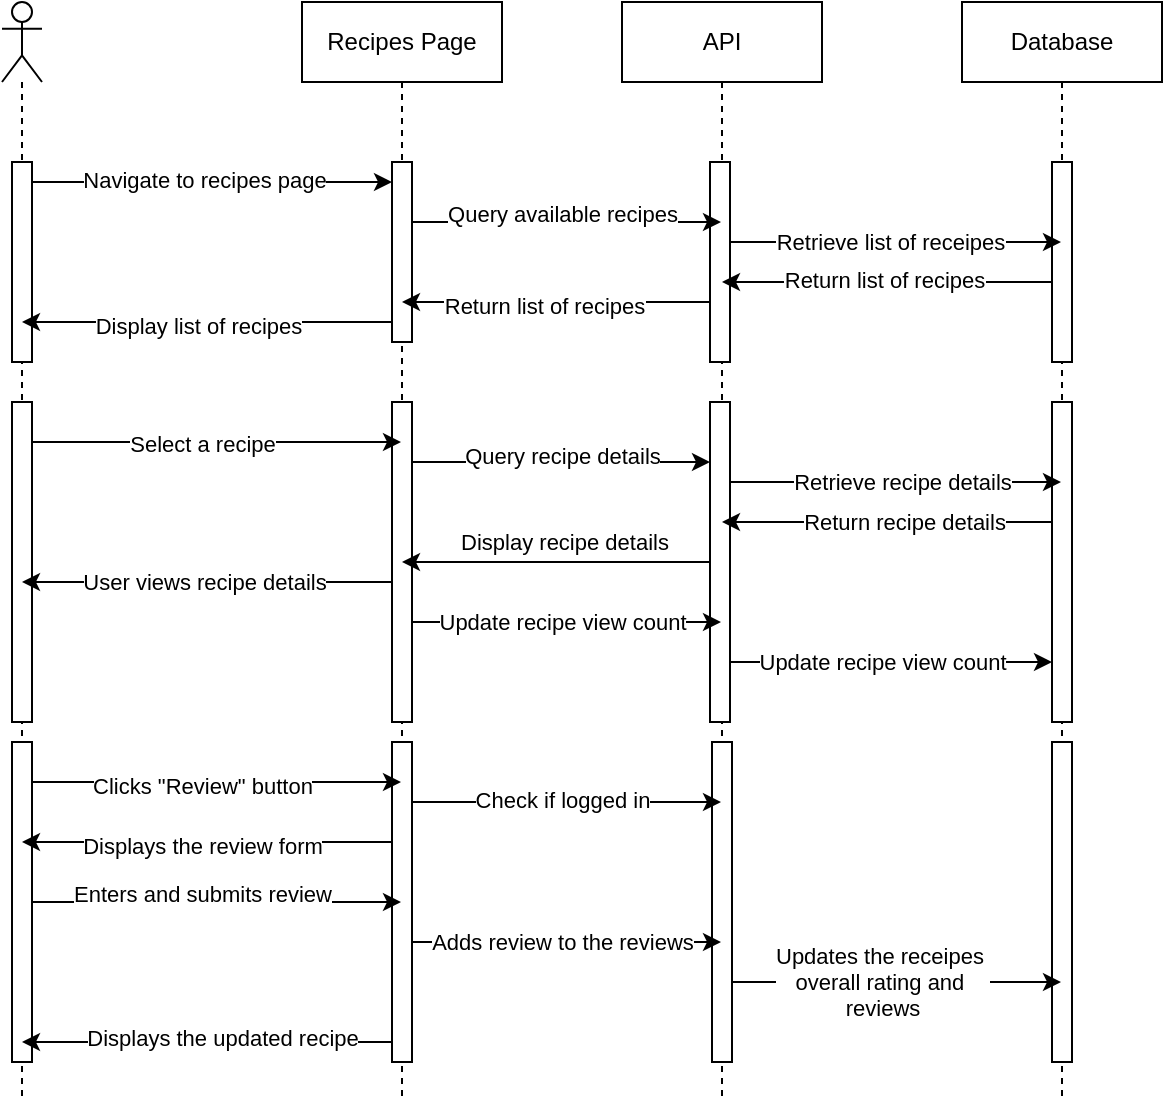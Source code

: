 <mxfile>
    <diagram id="aJs2Sz6I4LSr8sPXDzw9" name="Review Recipe">
        <mxGraphModel dx="922" dy="736" grid="1" gridSize="10" guides="1" tooltips="1" connect="1" arrows="1" fold="1" page="1" pageScale="1" pageWidth="827" pageHeight="1169" math="0" shadow="0">
            <root>
                <mxCell id="0"/>
                <mxCell id="1" parent="0"/>
                <mxCell id="162" value="" style="shape=umlLifeline;participant=umlActor;perimeter=lifelinePerimeter;whiteSpace=wrap;html=1;container=1;collapsible=0;recursiveResize=0;verticalAlign=top;spacingTop=36;outlineConnect=0;" vertex="1" parent="1">
                    <mxGeometry x="60" y="90" width="20" height="550" as="geometry"/>
                </mxCell>
                <mxCell id="163" value="" style="html=1;points=[];perimeter=orthogonalPerimeter;" vertex="1" parent="162">
                    <mxGeometry x="5" y="80" width="10" height="100" as="geometry"/>
                </mxCell>
                <mxCell id="164" value="" style="html=1;points=[];perimeter=orthogonalPerimeter;" vertex="1" parent="162">
                    <mxGeometry x="5" y="200" width="10" height="160" as="geometry"/>
                </mxCell>
                <mxCell id="206" value="" style="html=1;points=[];perimeter=orthogonalPerimeter;" vertex="1" parent="162">
                    <mxGeometry x="5" y="370" width="10" height="160" as="geometry"/>
                </mxCell>
                <mxCell id="165" value="Recipes Page" style="shape=umlLifeline;perimeter=lifelinePerimeter;whiteSpace=wrap;html=1;container=1;collapsible=0;recursiveResize=0;outlineConnect=0;" vertex="1" parent="1">
                    <mxGeometry x="210" y="90" width="100" height="550" as="geometry"/>
                </mxCell>
                <mxCell id="166" value="" style="html=1;points=[];perimeter=orthogonalPerimeter;" vertex="1" parent="165">
                    <mxGeometry x="45" y="80" width="10" height="90" as="geometry"/>
                </mxCell>
                <mxCell id="167" value="" style="html=1;points=[];perimeter=orthogonalPerimeter;" vertex="1" parent="165">
                    <mxGeometry x="45" y="200" width="10" height="160" as="geometry"/>
                </mxCell>
                <mxCell id="207" value="" style="html=1;points=[];perimeter=orthogonalPerimeter;" vertex="1" parent="165">
                    <mxGeometry x="45" y="370" width="10" height="160" as="geometry"/>
                </mxCell>
                <mxCell id="168" value="API" style="shape=umlLifeline;perimeter=lifelinePerimeter;whiteSpace=wrap;html=1;container=1;collapsible=0;recursiveResize=0;outlineConnect=0;" vertex="1" parent="1">
                    <mxGeometry x="370" y="90" width="100" height="550" as="geometry"/>
                </mxCell>
                <mxCell id="169" value="" style="html=1;points=[];perimeter=orthogonalPerimeter;" vertex="1" parent="168">
                    <mxGeometry x="44" y="80" width="10" height="100" as="geometry"/>
                </mxCell>
                <mxCell id="170" value="" style="html=1;points=[];perimeter=orthogonalPerimeter;" vertex="1" parent="168">
                    <mxGeometry x="44" y="200" width="10" height="160" as="geometry"/>
                </mxCell>
                <mxCell id="208" value="" style="html=1;points=[];perimeter=orthogonalPerimeter;" vertex="1" parent="168">
                    <mxGeometry x="45" y="370" width="10" height="160" as="geometry"/>
                </mxCell>
                <mxCell id="171" value="Database" style="shape=umlLifeline;perimeter=lifelinePerimeter;whiteSpace=wrap;html=1;container=1;collapsible=0;recursiveResize=0;outlineConnect=0;" vertex="1" parent="1">
                    <mxGeometry x="540" y="90" width="100" height="550" as="geometry"/>
                </mxCell>
                <mxCell id="172" value="" style="html=1;points=[];perimeter=orthogonalPerimeter;" vertex="1" parent="171">
                    <mxGeometry x="45" y="80" width="10" height="100" as="geometry"/>
                </mxCell>
                <mxCell id="173" value="" style="html=1;points=[];perimeter=orthogonalPerimeter;" vertex="1" parent="171">
                    <mxGeometry x="45" y="200" width="10" height="160" as="geometry"/>
                </mxCell>
                <mxCell id="209" value="" style="html=1;points=[];perimeter=orthogonalPerimeter;" vertex="1" parent="171">
                    <mxGeometry x="45" y="370" width="10" height="160" as="geometry"/>
                </mxCell>
                <mxCell id="174" style="edgeStyle=none;html=1;" edge="1" parent="1" source="163" target="166">
                    <mxGeometry relative="1" as="geometry">
                        <Array as="points">
                            <mxPoint x="180" y="180"/>
                        </Array>
                    </mxGeometry>
                </mxCell>
                <mxCell id="175" value="Navigate to recipes page" style="edgeLabel;html=1;align=center;verticalAlign=middle;resizable=0;points=[];" connectable="0" vertex="1" parent="174">
                    <mxGeometry x="-0.05" y="1" relative="1" as="geometry">
                        <mxPoint as="offset"/>
                    </mxGeometry>
                </mxCell>
                <mxCell id="176" style="edgeStyle=none;html=1;" edge="1" parent="1" source="169" target="171">
                    <mxGeometry relative="1" as="geometry">
                        <Array as="points">
                            <mxPoint x="510" y="210"/>
                        </Array>
                    </mxGeometry>
                </mxCell>
                <mxCell id="177" value="Retrieve list of receipes" style="edgeLabel;html=1;align=center;verticalAlign=middle;resizable=0;points=[];" connectable="0" vertex="1" parent="176">
                    <mxGeometry x="-0.228" y="-1" relative="1" as="geometry">
                        <mxPoint x="16" y="-1" as="offset"/>
                    </mxGeometry>
                </mxCell>
                <mxCell id="178" style="edgeStyle=none;html=1;" edge="1" parent="1" source="166" target="168">
                    <mxGeometry relative="1" as="geometry">
                        <Array as="points">
                            <mxPoint x="340" y="200"/>
                        </Array>
                        <mxPoint x="400" y="200" as="targetPoint"/>
                    </mxGeometry>
                </mxCell>
                <mxCell id="179" value="Query available recipes" style="edgeLabel;html=1;align=center;verticalAlign=middle;resizable=0;points=[];" connectable="0" vertex="1" parent="178">
                    <mxGeometry x="-0.197" y="4" relative="1" as="geometry">
                        <mxPoint x="13" as="offset"/>
                    </mxGeometry>
                </mxCell>
                <mxCell id="180" style="edgeStyle=none;html=1;" edge="1" parent="1" source="172" target="168">
                    <mxGeometry relative="1" as="geometry">
                        <Array as="points">
                            <mxPoint x="500" y="230"/>
                        </Array>
                    </mxGeometry>
                </mxCell>
                <mxCell id="181" value="Return list of recipes" style="edgeLabel;html=1;align=center;verticalAlign=middle;resizable=0;points=[];" connectable="0" vertex="1" parent="180">
                    <mxGeometry x="0.106" y="-1" relative="1" as="geometry">
                        <mxPoint x="7" as="offset"/>
                    </mxGeometry>
                </mxCell>
                <mxCell id="182" style="edgeStyle=none;html=1;" edge="1" parent="1" source="169" target="165">
                    <mxGeometry relative="1" as="geometry">
                        <Array as="points">
                            <mxPoint x="340" y="240"/>
                        </Array>
                    </mxGeometry>
                </mxCell>
                <mxCell id="183" value="Return list of recipes" style="edgeLabel;html=1;align=center;verticalAlign=middle;resizable=0;points=[];" connectable="0" vertex="1" parent="182">
                    <mxGeometry x="0.087" y="2" relative="1" as="geometry">
                        <mxPoint as="offset"/>
                    </mxGeometry>
                </mxCell>
                <mxCell id="184" style="edgeStyle=none;html=1;" edge="1" parent="1" source="166" target="162">
                    <mxGeometry relative="1" as="geometry">
                        <Array as="points">
                            <mxPoint x="170" y="250"/>
                        </Array>
                    </mxGeometry>
                </mxCell>
                <mxCell id="185" value="Display list of recipes" style="edgeLabel;html=1;align=center;verticalAlign=middle;resizable=0;points=[];" connectable="0" vertex="1" parent="184">
                    <mxGeometry x="0.046" y="2" relative="1" as="geometry">
                        <mxPoint as="offset"/>
                    </mxGeometry>
                </mxCell>
                <mxCell id="186" style="edgeStyle=none;html=1;" edge="1" parent="1" source="164" target="165">
                    <mxGeometry relative="1" as="geometry">
                        <Array as="points">
                            <mxPoint x="170" y="310"/>
                        </Array>
                    </mxGeometry>
                </mxCell>
                <mxCell id="187" value="Select a recipe" style="edgeLabel;html=1;align=center;verticalAlign=middle;resizable=0;points=[];" vertex="1" connectable="0" parent="186">
                    <mxGeometry x="-0.317" y="-1" relative="1" as="geometry">
                        <mxPoint x="22" as="offset"/>
                    </mxGeometry>
                </mxCell>
                <mxCell id="188" style="edgeStyle=none;html=1;" edge="1" parent="1" source="167" target="170">
                    <mxGeometry relative="1" as="geometry">
                        <Array as="points">
                            <mxPoint x="340" y="320"/>
                        </Array>
                    </mxGeometry>
                </mxCell>
                <mxCell id="189" value="Query recipe details" style="edgeLabel;html=1;align=center;verticalAlign=middle;resizable=0;points=[];" vertex="1" connectable="0" parent="188">
                    <mxGeometry x="-0.302" y="3" relative="1" as="geometry">
                        <mxPoint x="23" as="offset"/>
                    </mxGeometry>
                </mxCell>
                <mxCell id="190" style="edgeStyle=none;html=1;" edge="1" parent="1" source="170" target="171">
                    <mxGeometry relative="1" as="geometry">
                        <Array as="points">
                            <mxPoint x="510" y="330"/>
                        </Array>
                    </mxGeometry>
                </mxCell>
                <mxCell id="191" value="Retrieve recipe details" style="edgeLabel;html=1;align=center;verticalAlign=middle;resizable=0;points=[];" vertex="1" connectable="0" parent="190">
                    <mxGeometry x="-0.178" y="-1" relative="1" as="geometry">
                        <mxPoint x="18" y="-1" as="offset"/>
                    </mxGeometry>
                </mxCell>
                <mxCell id="192" style="edgeStyle=none;html=1;" edge="1" parent="1" source="173" target="168">
                    <mxGeometry relative="1" as="geometry">
                        <Array as="points">
                            <mxPoint x="510" y="350"/>
                        </Array>
                    </mxGeometry>
                </mxCell>
                <mxCell id="193" value="Return recipe details" style="edgeLabel;html=1;align=center;verticalAlign=middle;resizable=0;points=[];" vertex="1" connectable="0" parent="192">
                    <mxGeometry x="0.16" relative="1" as="geometry">
                        <mxPoint x="21" as="offset"/>
                    </mxGeometry>
                </mxCell>
                <mxCell id="194" style="edgeStyle=none;html=1;" edge="1" parent="1" source="170" target="165">
                    <mxGeometry relative="1" as="geometry">
                        <Array as="points">
                            <mxPoint x="340" y="370"/>
                        </Array>
                    </mxGeometry>
                </mxCell>
                <mxCell id="195" value="Display recipe details" style="edgeLabel;html=1;align=center;verticalAlign=middle;resizable=0;points=[];" vertex="1" connectable="0" parent="194">
                    <mxGeometry x="0.204" y="3" relative="1" as="geometry">
                        <mxPoint x="19" y="-13" as="offset"/>
                    </mxGeometry>
                </mxCell>
                <mxCell id="196" style="edgeStyle=none;html=1;" edge="1" parent="1" source="167" target="162">
                    <mxGeometry relative="1" as="geometry">
                        <Array as="points">
                            <mxPoint x="150" y="380"/>
                        </Array>
                    </mxGeometry>
                </mxCell>
                <mxCell id="197" value="User views recipe details" style="edgeLabel;html=1;align=center;verticalAlign=middle;resizable=0;points=[];" vertex="1" connectable="0" parent="196">
                    <mxGeometry x="0.337" relative="1" as="geometry">
                        <mxPoint x="29" as="offset"/>
                    </mxGeometry>
                </mxCell>
                <mxCell id="198" style="edgeStyle=none;html=1;" edge="1" parent="1" source="167" target="168">
                    <mxGeometry relative="1" as="geometry">
                        <Array as="points">
                            <mxPoint x="350" y="400"/>
                        </Array>
                    </mxGeometry>
                </mxCell>
                <mxCell id="199" value="Update recipe view count" style="edgeLabel;html=1;align=center;verticalAlign=middle;resizable=0;points=[];" vertex="1" connectable="0" parent="198">
                    <mxGeometry x="-0.275" y="3" relative="1" as="geometry">
                        <mxPoint x="19" y="3" as="offset"/>
                    </mxGeometry>
                </mxCell>
                <mxCell id="200" style="edgeStyle=none;html=1;" edge="1" parent="1" source="170" target="173">
                    <mxGeometry relative="1" as="geometry">
                        <Array as="points">
                            <mxPoint x="510" y="420"/>
                        </Array>
                    </mxGeometry>
                </mxCell>
                <mxCell id="201" value="Update recipe view count" style="edgeLabel;html=1;align=center;verticalAlign=middle;resizable=0;points=[];" vertex="1" connectable="0" parent="200">
                    <mxGeometry x="-0.304" relative="1" as="geometry">
                        <mxPoint x="20" as="offset"/>
                    </mxGeometry>
                </mxCell>
                <mxCell id="211" style="edgeStyle=none;html=1;" edge="1" parent="1" source="206" target="165">
                    <mxGeometry relative="1" as="geometry">
                        <Array as="points">
                            <mxPoint x="160" y="480"/>
                        </Array>
                    </mxGeometry>
                </mxCell>
                <mxCell id="212" value="Clicks &quot;Review&quot; button" style="edgeLabel;html=1;align=center;verticalAlign=middle;resizable=0;points=[];" vertex="1" connectable="0" parent="211">
                    <mxGeometry x="-0.287" y="-2" relative="1" as="geometry">
                        <mxPoint x="19" as="offset"/>
                    </mxGeometry>
                </mxCell>
                <mxCell id="213" style="edgeStyle=none;html=1;" edge="1" parent="1" source="207" target="162">
                    <mxGeometry relative="1" as="geometry">
                        <Array as="points">
                            <mxPoint x="170" y="510"/>
                        </Array>
                    </mxGeometry>
                </mxCell>
                <mxCell id="214" value="Displays the review form" style="edgeLabel;html=1;align=center;verticalAlign=middle;resizable=0;points=[];" vertex="1" connectable="0" parent="213">
                    <mxGeometry x="0.339" y="2" relative="1" as="geometry">
                        <mxPoint x="29" as="offset"/>
                    </mxGeometry>
                </mxCell>
                <mxCell id="215" style="edgeStyle=none;html=1;" edge="1" parent="1" source="206" target="165">
                    <mxGeometry relative="1" as="geometry">
                        <Array as="points">
                            <mxPoint x="170" y="540"/>
                        </Array>
                    </mxGeometry>
                </mxCell>
                <mxCell id="216" value="Enters and submits review" style="edgeLabel;html=1;align=center;verticalAlign=middle;resizable=0;points=[];" vertex="1" connectable="0" parent="215">
                    <mxGeometry x="-0.33" y="4" relative="1" as="geometry">
                        <mxPoint x="23" as="offset"/>
                    </mxGeometry>
                </mxCell>
                <mxCell id="218" style="edgeStyle=none;html=1;" edge="1" parent="1" source="207" target="168">
                    <mxGeometry relative="1" as="geometry">
                        <Array as="points">
                            <mxPoint x="340" y="560"/>
                        </Array>
                    </mxGeometry>
                </mxCell>
                <mxCell id="219" value="Adds review to the reviews" style="edgeLabel;html=1;align=center;verticalAlign=middle;resizable=0;points=[];" vertex="1" connectable="0" parent="218">
                    <mxGeometry x="-0.368" relative="1" as="geometry">
                        <mxPoint x="26" as="offset"/>
                    </mxGeometry>
                </mxCell>
                <mxCell id="220" style="edgeStyle=none;html=1;" edge="1" parent="1" source="208" target="171">
                    <mxGeometry relative="1" as="geometry">
                        <Array as="points">
                            <mxPoint x="510" y="580"/>
                        </Array>
                    </mxGeometry>
                </mxCell>
                <mxCell id="221" value="Updates the receipes&amp;nbsp;&lt;br&gt;overall rating and&amp;nbsp;&lt;br&gt;reviews" style="edgeLabel;html=1;align=center;verticalAlign=middle;resizable=0;points=[];" vertex="1" connectable="0" parent="220">
                    <mxGeometry x="-0.188" y="-1" relative="1" as="geometry">
                        <mxPoint x="8" y="-1" as="offset"/>
                    </mxGeometry>
                </mxCell>
                <mxCell id="223" style="edgeStyle=none;html=1;" edge="1" parent="1" source="207" target="162">
                    <mxGeometry relative="1" as="geometry">
                        <Array as="points">
                            <mxPoint x="160" y="610"/>
                        </Array>
                    </mxGeometry>
                </mxCell>
                <mxCell id="224" value="Displays the updated recipe" style="edgeLabel;html=1;align=center;verticalAlign=middle;resizable=0;points=[];" vertex="1" connectable="0" parent="223">
                    <mxGeometry x="0.285" y="-2" relative="1" as="geometry">
                        <mxPoint x="34" as="offset"/>
                    </mxGeometry>
                </mxCell>
                <mxCell id="225" style="edgeStyle=none;html=1;" edge="1" parent="1" source="207" target="168">
                    <mxGeometry relative="1" as="geometry">
                        <Array as="points">
                            <mxPoint x="350" y="490"/>
                        </Array>
                    </mxGeometry>
                </mxCell>
                <mxCell id="226" value="Check if logged in" style="edgeLabel;html=1;align=center;verticalAlign=middle;resizable=0;points=[];" vertex="1" connectable="0" parent="225">
                    <mxGeometry x="-0.187" y="1" relative="1" as="geometry">
                        <mxPoint x="12" as="offset"/>
                    </mxGeometry>
                </mxCell>
            </root>
        </mxGraphModel>
    </diagram>
    <diagram id="hTyJS5LmAECZcoGtqKK6" name="Posting in a thread">
        <mxGraphModel dx="922" dy="736" grid="1" gridSize="10" guides="1" tooltips="1" connect="1" arrows="1" fold="1" page="1" pageScale="1" pageWidth="827" pageHeight="1169" math="0" shadow="0">
            <root>
                <mxCell id="vUb1ace9YoxmA2BbM57C-0"/>
                <mxCell id="vUb1ace9YoxmA2BbM57C-1" parent="vUb1ace9YoxmA2BbM57C-0"/>
                <mxCell id="Qk3zpBcyE13QibVvBZF3-58" value="" style="shape=umlLifeline;participant=umlActor;perimeter=lifelinePerimeter;whiteSpace=wrap;html=1;container=1;collapsible=0;recursiveResize=0;verticalAlign=top;spacingTop=36;outlineConnect=0;" vertex="1" parent="vUb1ace9YoxmA2BbM57C-1">
                    <mxGeometry x="70" y="100" width="20" height="390" as="geometry"/>
                </mxCell>
                <mxCell id="Qk3zpBcyE13QibVvBZF3-59" value="" style="html=1;points=[];perimeter=orthogonalPerimeter;" vertex="1" parent="Qk3zpBcyE13QibVvBZF3-58">
                    <mxGeometry x="5" y="80" width="10" height="100" as="geometry"/>
                </mxCell>
                <mxCell id="Qk3zpBcyE13QibVvBZF3-60" value="" style="html=1;points=[];perimeter=orthogonalPerimeter;" vertex="1" parent="Qk3zpBcyE13QibVvBZF3-58">
                    <mxGeometry x="5" y="200" width="10" height="160" as="geometry"/>
                </mxCell>
                <mxCell id="Qk3zpBcyE13QibVvBZF3-62" value="Forum" style="shape=umlLifeline;perimeter=lifelinePerimeter;whiteSpace=wrap;html=1;container=1;collapsible=0;recursiveResize=0;outlineConnect=0;" vertex="1" parent="vUb1ace9YoxmA2BbM57C-1">
                    <mxGeometry x="220" y="100" width="100" height="390" as="geometry"/>
                </mxCell>
                <mxCell id="Qk3zpBcyE13QibVvBZF3-63" value="" style="html=1;points=[];perimeter=orthogonalPerimeter;" vertex="1" parent="Qk3zpBcyE13QibVvBZF3-62">
                    <mxGeometry x="45" y="80" width="10" height="90" as="geometry"/>
                </mxCell>
                <mxCell id="Qk3zpBcyE13QibVvBZF3-64" value="" style="html=1;points=[];perimeter=orthogonalPerimeter;" vertex="1" parent="Qk3zpBcyE13QibVvBZF3-62">
                    <mxGeometry x="45" y="200" width="10" height="160" as="geometry"/>
                </mxCell>
                <mxCell id="Qk3zpBcyE13QibVvBZF3-66" value="API" style="shape=umlLifeline;perimeter=lifelinePerimeter;whiteSpace=wrap;html=1;container=1;collapsible=0;recursiveResize=0;outlineConnect=0;" vertex="1" parent="vUb1ace9YoxmA2BbM57C-1">
                    <mxGeometry x="380" y="100" width="100" height="400" as="geometry"/>
                </mxCell>
                <mxCell id="Qk3zpBcyE13QibVvBZF3-67" value="" style="html=1;points=[];perimeter=orthogonalPerimeter;" vertex="1" parent="Qk3zpBcyE13QibVvBZF3-66">
                    <mxGeometry x="44" y="80" width="10" height="100" as="geometry"/>
                </mxCell>
                <mxCell id="Qk3zpBcyE13QibVvBZF3-68" value="" style="html=1;points=[];perimeter=orthogonalPerimeter;" vertex="1" parent="Qk3zpBcyE13QibVvBZF3-66">
                    <mxGeometry x="44" y="200" width="10" height="160" as="geometry"/>
                </mxCell>
                <mxCell id="Qk3zpBcyE13QibVvBZF3-70" value="Database" style="shape=umlLifeline;perimeter=lifelinePerimeter;whiteSpace=wrap;html=1;container=1;collapsible=0;recursiveResize=0;outlineConnect=0;" vertex="1" parent="vUb1ace9YoxmA2BbM57C-1">
                    <mxGeometry x="550" y="100" width="100" height="390" as="geometry"/>
                </mxCell>
                <mxCell id="Qk3zpBcyE13QibVvBZF3-71" value="" style="html=1;points=[];perimeter=orthogonalPerimeter;" vertex="1" parent="Qk3zpBcyE13QibVvBZF3-70">
                    <mxGeometry x="45" y="80" width="10" height="100" as="geometry"/>
                </mxCell>
                <mxCell id="Qk3zpBcyE13QibVvBZF3-72" value="" style="html=1;points=[];perimeter=orthogonalPerimeter;" vertex="1" parent="Qk3zpBcyE13QibVvBZF3-70">
                    <mxGeometry x="45" y="200" width="10" height="160" as="geometry"/>
                </mxCell>
                <mxCell id="Qk3zpBcyE13QibVvBZF3-74" style="edgeStyle=none;html=1;" edge="1" parent="vUb1ace9YoxmA2BbM57C-1" source="Qk3zpBcyE13QibVvBZF3-59" target="Qk3zpBcyE13QibVvBZF3-63">
                    <mxGeometry relative="1" as="geometry">
                        <Array as="points">
                            <mxPoint x="190" y="190"/>
                        </Array>
                    </mxGeometry>
                </mxCell>
                <mxCell id="Qk3zpBcyE13QibVvBZF3-75" value="Navigate to forum" style="edgeLabel;html=1;align=center;verticalAlign=middle;resizable=0;points=[];" connectable="0" vertex="1" parent="Qk3zpBcyE13QibVvBZF3-74">
                    <mxGeometry x="-0.05" y="1" relative="1" as="geometry">
                        <mxPoint as="offset"/>
                    </mxGeometry>
                </mxCell>
                <mxCell id="Qk3zpBcyE13QibVvBZF3-76" style="edgeStyle=none;html=1;" edge="1" parent="vUb1ace9YoxmA2BbM57C-1" source="Qk3zpBcyE13QibVvBZF3-67" target="Qk3zpBcyE13QibVvBZF3-70">
                    <mxGeometry relative="1" as="geometry">
                        <Array as="points">
                            <mxPoint x="520" y="220"/>
                        </Array>
                    </mxGeometry>
                </mxCell>
                <mxCell id="Qk3zpBcyE13QibVvBZF3-77" value="Retrieve list of forums" style="edgeLabel;html=1;align=center;verticalAlign=middle;resizable=0;points=[];" connectable="0" vertex="1" parent="Qk3zpBcyE13QibVvBZF3-76">
                    <mxGeometry x="-0.228" y="-1" relative="1" as="geometry">
                        <mxPoint x="16" y="-1" as="offset"/>
                    </mxGeometry>
                </mxCell>
                <mxCell id="Qk3zpBcyE13QibVvBZF3-78" style="edgeStyle=none;html=1;" edge="1" parent="vUb1ace9YoxmA2BbM57C-1" source="Qk3zpBcyE13QibVvBZF3-63" target="Qk3zpBcyE13QibVvBZF3-66">
                    <mxGeometry relative="1" as="geometry">
                        <Array as="points">
                            <mxPoint x="350" y="210"/>
                        </Array>
                        <mxPoint x="410" y="210" as="targetPoint"/>
                    </mxGeometry>
                </mxCell>
                <mxCell id="Qk3zpBcyE13QibVvBZF3-79" value="Query available forums" style="edgeLabel;html=1;align=center;verticalAlign=middle;resizable=0;points=[];" connectable="0" vertex="1" parent="Qk3zpBcyE13QibVvBZF3-78">
                    <mxGeometry x="-0.197" y="4" relative="1" as="geometry">
                        <mxPoint x="13" as="offset"/>
                    </mxGeometry>
                </mxCell>
                <mxCell id="Qk3zpBcyE13QibVvBZF3-80" style="edgeStyle=none;html=1;" edge="1" parent="vUb1ace9YoxmA2BbM57C-1" source="Qk3zpBcyE13QibVvBZF3-71" target="Qk3zpBcyE13QibVvBZF3-66">
                    <mxGeometry relative="1" as="geometry">
                        <Array as="points">
                            <mxPoint x="510" y="240"/>
                        </Array>
                    </mxGeometry>
                </mxCell>
                <mxCell id="Qk3zpBcyE13QibVvBZF3-81" value="Return list of forums" style="edgeLabel;html=1;align=center;verticalAlign=middle;resizable=0;points=[];" connectable="0" vertex="1" parent="Qk3zpBcyE13QibVvBZF3-80">
                    <mxGeometry x="0.106" y="-1" relative="1" as="geometry">
                        <mxPoint x="7" as="offset"/>
                    </mxGeometry>
                </mxCell>
                <mxCell id="Qk3zpBcyE13QibVvBZF3-82" style="edgeStyle=none;html=1;" edge="1" parent="vUb1ace9YoxmA2BbM57C-1" source="Qk3zpBcyE13QibVvBZF3-67" target="Qk3zpBcyE13QibVvBZF3-62">
                    <mxGeometry relative="1" as="geometry">
                        <Array as="points">
                            <mxPoint x="350" y="250"/>
                        </Array>
                    </mxGeometry>
                </mxCell>
                <mxCell id="Qk3zpBcyE13QibVvBZF3-83" value="Return list of forums" style="edgeLabel;html=1;align=center;verticalAlign=middle;resizable=0;points=[];" connectable="0" vertex="1" parent="Qk3zpBcyE13QibVvBZF3-82">
                    <mxGeometry x="0.087" y="2" relative="1" as="geometry">
                        <mxPoint as="offset"/>
                    </mxGeometry>
                </mxCell>
                <mxCell id="Qk3zpBcyE13QibVvBZF3-84" style="edgeStyle=none;html=1;" edge="1" parent="vUb1ace9YoxmA2BbM57C-1">
                    <mxGeometry relative="1" as="geometry">
                        <Array as="points">
                            <mxPoint x="175" y="260"/>
                        </Array>
                        <mxPoint x="260" y="260" as="sourcePoint"/>
                        <mxPoint x="74.5" y="260" as="targetPoint"/>
                    </mxGeometry>
                </mxCell>
                <mxCell id="Qk3zpBcyE13QibVvBZF3-85" value="Display forum and existing threads" style="edgeLabel;html=1;align=center;verticalAlign=middle;resizable=0;points=[];" connectable="0" vertex="1" parent="Qk3zpBcyE13QibVvBZF3-84">
                    <mxGeometry x="0.046" y="2" relative="1" as="geometry">
                        <mxPoint x="12" y="-2" as="offset"/>
                    </mxGeometry>
                </mxCell>
                <mxCell id="Qk3zpBcyE13QibVvBZF3-86" style="edgeStyle=none;html=1;" edge="1" parent="vUb1ace9YoxmA2BbM57C-1" source="Qk3zpBcyE13QibVvBZF3-60" target="Qk3zpBcyE13QibVvBZF3-62">
                    <mxGeometry relative="1" as="geometry">
                        <Array as="points">
                            <mxPoint x="180" y="320"/>
                        </Array>
                    </mxGeometry>
                </mxCell>
                <mxCell id="Qk3zpBcyE13QibVvBZF3-87" value="Click &quot;New Post&quot;" style="edgeLabel;html=1;align=center;verticalAlign=middle;resizable=0;points=[];" vertex="1" connectable="0" parent="Qk3zpBcyE13QibVvBZF3-86">
                    <mxGeometry x="-0.317" y="-1" relative="1" as="geometry">
                        <mxPoint x="22" as="offset"/>
                    </mxGeometry>
                </mxCell>
                <mxCell id="Qk3zpBcyE13QibVvBZF3-117" style="edgeStyle=none;html=1;" edge="1" parent="vUb1ace9YoxmA2BbM57C-1" source="Qk3zpBcyE13QibVvBZF3-64" target="Qk3zpBcyE13QibVvBZF3-58">
                    <mxGeometry relative="1" as="geometry">
                        <Array as="points">
                            <mxPoint x="170" y="340"/>
                        </Array>
                    </mxGeometry>
                </mxCell>
                <mxCell id="Qk3zpBcyE13QibVvBZF3-118" value="Dsiplay post creation form" style="edgeLabel;html=1;align=center;verticalAlign=middle;resizable=0;points=[];" vertex="1" connectable="0" parent="Qk3zpBcyE13QibVvBZF3-117">
                    <mxGeometry x="0.134" y="-1" relative="1" as="geometry">
                        <mxPoint x="20" as="offset"/>
                    </mxGeometry>
                </mxCell>
                <mxCell id="Qk3zpBcyE13QibVvBZF3-119" style="edgeStyle=none;html=1;" edge="1" parent="vUb1ace9YoxmA2BbM57C-1" source="Qk3zpBcyE13QibVvBZF3-60" target="Qk3zpBcyE13QibVvBZF3-62">
                    <mxGeometry relative="1" as="geometry">
                        <Array as="points">
                            <mxPoint x="180" y="360"/>
                        </Array>
                    </mxGeometry>
                </mxCell>
                <mxCell id="Qk3zpBcyE13QibVvBZF3-120" value="Enter post details" style="edgeLabel;html=1;align=center;verticalAlign=middle;resizable=0;points=[];" vertex="1" connectable="0" parent="Qk3zpBcyE13QibVvBZF3-119">
                    <mxGeometry x="-0.167" y="-1" relative="1" as="geometry">
                        <mxPoint x="8" as="offset"/>
                    </mxGeometry>
                </mxCell>
                <mxCell id="Qk3zpBcyE13QibVvBZF3-121" style="edgeStyle=none;html=1;" edge="1" parent="vUb1ace9YoxmA2BbM57C-1" source="Qk3zpBcyE13QibVvBZF3-64" target="Qk3zpBcyE13QibVvBZF3-66">
                    <mxGeometry relative="1" as="geometry"/>
                </mxCell>
                <mxCell id="Qk3zpBcyE13QibVvBZF3-122" value="Send request to &lt;br&gt;create new post" style="edgeLabel;html=1;align=center;verticalAlign=middle;resizable=0;points=[];" vertex="1" connectable="0" parent="Qk3zpBcyE13QibVvBZF3-121">
                    <mxGeometry x="-0.239" y="1" relative="1" as="geometry">
                        <mxPoint x="16" y="1" as="offset"/>
                    </mxGeometry>
                </mxCell>
                <mxCell id="Qk3zpBcyE13QibVvBZF3-123" style="edgeStyle=none;html=1;" edge="1" parent="vUb1ace9YoxmA2BbM57C-1" source="Qk3zpBcyE13QibVvBZF3-68" target="Qk3zpBcyE13QibVvBZF3-70">
                    <mxGeometry relative="1" as="geometry">
                        <Array as="points">
                            <mxPoint x="520" y="400"/>
                        </Array>
                    </mxGeometry>
                </mxCell>
                <mxCell id="Qk3zpBcyE13QibVvBZF3-124" value="Create post" style="edgeLabel;html=1;align=center;verticalAlign=middle;resizable=0;points=[];" vertex="1" connectable="0" parent="Qk3zpBcyE13QibVvBZF3-123">
                    <mxGeometry x="-0.326" relative="1" as="geometry">
                        <mxPoint x="20" as="offset"/>
                    </mxGeometry>
                </mxCell>
                <mxCell id="Qk3zpBcyE13QibVvBZF3-125" style="edgeStyle=none;html=1;" edge="1" parent="vUb1ace9YoxmA2BbM57C-1" source="Qk3zpBcyE13QibVvBZF3-72" target="Qk3zpBcyE13QibVvBZF3-66">
                    <mxGeometry relative="1" as="geometry">
                        <Array as="points">
                            <mxPoint x="510" y="420"/>
                        </Array>
                    </mxGeometry>
                </mxCell>
                <mxCell id="Qk3zpBcyE13QibVvBZF3-126" value="Confirm creation" style="edgeLabel;html=1;align=center;verticalAlign=middle;resizable=0;points=[];" vertex="1" connectable="0" parent="Qk3zpBcyE13QibVvBZF3-125">
                    <mxGeometry x="0.235" y="2" relative="1" as="geometry">
                        <mxPoint x="17" as="offset"/>
                    </mxGeometry>
                </mxCell>
                <mxCell id="Qk3zpBcyE13QibVvBZF3-127" style="edgeStyle=none;html=1;" edge="1" parent="vUb1ace9YoxmA2BbM57C-1" source="Qk3zpBcyE13QibVvBZF3-68" target="Qk3zpBcyE13QibVvBZF3-62">
                    <mxGeometry relative="1" as="geometry">
                        <Array as="points">
                            <mxPoint x="340" y="440"/>
                        </Array>
                    </mxGeometry>
                </mxCell>
                <mxCell id="Qk3zpBcyE13QibVvBZF3-128" value="Confirm creation" style="edgeLabel;html=1;align=center;verticalAlign=middle;resizable=0;points=[];" vertex="1" connectable="0" parent="Qk3zpBcyE13QibVvBZF3-127">
                    <mxGeometry x="0.271" y="3" relative="1" as="geometry">
                        <mxPoint x="14" as="offset"/>
                    </mxGeometry>
                </mxCell>
                <mxCell id="Qk3zpBcyE13QibVvBZF3-129" style="edgeStyle=none;html=1;" edge="1" parent="vUb1ace9YoxmA2BbM57C-1" source="Qk3zpBcyE13QibVvBZF3-64" target="Qk3zpBcyE13QibVvBZF3-58">
                    <mxGeometry relative="1" as="geometry">
                        <Array as="points">
                            <mxPoint x="170" y="450"/>
                        </Array>
                    </mxGeometry>
                </mxCell>
                <mxCell id="Qk3zpBcyE13QibVvBZF3-130" value="Display new post" style="edgeLabel;html=1;align=center;verticalAlign=middle;resizable=0;points=[];" vertex="1" connectable="0" parent="Qk3zpBcyE13QibVvBZF3-129">
                    <mxGeometry x="0.264" y="-3" relative="1" as="geometry">
                        <mxPoint x="22" as="offset"/>
                    </mxGeometry>
                </mxCell>
            </root>
        </mxGraphModel>
    </diagram>
    <diagram id="L-PmUMPSJqijIKymekx9" name="Commenting in a thread">
        <mxGraphModel dx="922" dy="736" grid="1" gridSize="10" guides="1" tooltips="1" connect="1" arrows="1" fold="1" page="1" pageScale="1" pageWidth="827" pageHeight="1169" math="0" shadow="0">
            <root>
                <mxCell id="8XXjW8afimN1pZB45BHp-0"/>
                <mxCell id="8XXjW8afimN1pZB45BHp-1" parent="8XXjW8afimN1pZB45BHp-0"/>
                <mxCell id="5h2RmdDrmTdWWlFlAkap-0" value="" style="shape=umlLifeline;participant=umlActor;perimeter=lifelinePerimeter;whiteSpace=wrap;html=1;container=1;collapsible=0;recursiveResize=0;verticalAlign=top;spacingTop=36;outlineConnect=0;" vertex="1" parent="8XXjW8afimN1pZB45BHp-1">
                    <mxGeometry x="70" y="100" width="20" height="460" as="geometry"/>
                </mxCell>
                <mxCell id="5h2RmdDrmTdWWlFlAkap-1" value="" style="html=1;points=[];perimeter=orthogonalPerimeter;" vertex="1" parent="5h2RmdDrmTdWWlFlAkap-0">
                    <mxGeometry x="5" y="80" width="10" height="100" as="geometry"/>
                </mxCell>
                <mxCell id="5h2RmdDrmTdWWlFlAkap-2" value="" style="html=1;points=[];perimeter=orthogonalPerimeter;" vertex="1" parent="5h2RmdDrmTdWWlFlAkap-0">
                    <mxGeometry x="5" y="200" width="10" height="220" as="geometry"/>
                </mxCell>
                <mxCell id="5h2RmdDrmTdWWlFlAkap-3" value="Forum" style="shape=umlLifeline;perimeter=lifelinePerimeter;whiteSpace=wrap;html=1;container=1;collapsible=0;recursiveResize=0;outlineConnect=0;" vertex="1" parent="8XXjW8afimN1pZB45BHp-1">
                    <mxGeometry x="220" y="100" width="100" height="460" as="geometry"/>
                </mxCell>
                <mxCell id="5h2RmdDrmTdWWlFlAkap-4" value="" style="html=1;points=[];perimeter=orthogonalPerimeter;" vertex="1" parent="5h2RmdDrmTdWWlFlAkap-3">
                    <mxGeometry x="45" y="80" width="10" height="90" as="geometry"/>
                </mxCell>
                <mxCell id="5h2RmdDrmTdWWlFlAkap-5" value="" style="html=1;points=[];perimeter=orthogonalPerimeter;" vertex="1" parent="5h2RmdDrmTdWWlFlAkap-3">
                    <mxGeometry x="45" y="200" width="10" height="220" as="geometry"/>
                </mxCell>
                <mxCell id="5h2RmdDrmTdWWlFlAkap-6" value="API" style="shape=umlLifeline;perimeter=lifelinePerimeter;whiteSpace=wrap;html=1;container=1;collapsible=0;recursiveResize=0;outlineConnect=0;" vertex="1" parent="8XXjW8afimN1pZB45BHp-1">
                    <mxGeometry x="380" y="100" width="100" height="460" as="geometry"/>
                </mxCell>
                <mxCell id="5h2RmdDrmTdWWlFlAkap-7" value="" style="html=1;points=[];perimeter=orthogonalPerimeter;" vertex="1" parent="5h2RmdDrmTdWWlFlAkap-6">
                    <mxGeometry x="44" y="80" width="10" height="100" as="geometry"/>
                </mxCell>
                <mxCell id="5h2RmdDrmTdWWlFlAkap-8" value="" style="html=1;points=[];perimeter=orthogonalPerimeter;" vertex="1" parent="5h2RmdDrmTdWWlFlAkap-6">
                    <mxGeometry x="44" y="200" width="10" height="220" as="geometry"/>
                </mxCell>
                <mxCell id="5h2RmdDrmTdWWlFlAkap-9" value="Database" style="shape=umlLifeline;perimeter=lifelinePerimeter;whiteSpace=wrap;html=1;container=1;collapsible=0;recursiveResize=0;outlineConnect=0;" vertex="1" parent="8XXjW8afimN1pZB45BHp-1">
                    <mxGeometry x="550" y="100" width="100" height="460" as="geometry"/>
                </mxCell>
                <mxCell id="5h2RmdDrmTdWWlFlAkap-10" value="" style="html=1;points=[];perimeter=orthogonalPerimeter;" vertex="1" parent="5h2RmdDrmTdWWlFlAkap-9">
                    <mxGeometry x="45" y="80" width="10" height="100" as="geometry"/>
                </mxCell>
                <mxCell id="5h2RmdDrmTdWWlFlAkap-11" value="" style="html=1;points=[];perimeter=orthogonalPerimeter;" vertex="1" parent="5h2RmdDrmTdWWlFlAkap-9">
                    <mxGeometry x="45" y="200" width="10" height="220" as="geometry"/>
                </mxCell>
                <mxCell id="5h2RmdDrmTdWWlFlAkap-12" style="edgeStyle=none;html=1;" edge="1" parent="8XXjW8afimN1pZB45BHp-1" source="5h2RmdDrmTdWWlFlAkap-1" target="5h2RmdDrmTdWWlFlAkap-4">
                    <mxGeometry relative="1" as="geometry">
                        <Array as="points">
                            <mxPoint x="190" y="190"/>
                        </Array>
                    </mxGeometry>
                </mxCell>
                <mxCell id="5h2RmdDrmTdWWlFlAkap-13" value="Navigate to forum" style="edgeLabel;html=1;align=center;verticalAlign=middle;resizable=0;points=[];" connectable="0" vertex="1" parent="5h2RmdDrmTdWWlFlAkap-12">
                    <mxGeometry x="-0.05" y="1" relative="1" as="geometry">
                        <mxPoint as="offset"/>
                    </mxGeometry>
                </mxCell>
                <mxCell id="5h2RmdDrmTdWWlFlAkap-14" style="edgeStyle=none;html=1;" edge="1" parent="8XXjW8afimN1pZB45BHp-1" source="5h2RmdDrmTdWWlFlAkap-7" target="5h2RmdDrmTdWWlFlAkap-9">
                    <mxGeometry relative="1" as="geometry">
                        <Array as="points">
                            <mxPoint x="520" y="220"/>
                        </Array>
                    </mxGeometry>
                </mxCell>
                <mxCell id="5h2RmdDrmTdWWlFlAkap-15" value="Retrieve list of forums" style="edgeLabel;html=1;align=center;verticalAlign=middle;resizable=0;points=[];" connectable="0" vertex="1" parent="5h2RmdDrmTdWWlFlAkap-14">
                    <mxGeometry x="-0.228" y="-1" relative="1" as="geometry">
                        <mxPoint x="16" y="-1" as="offset"/>
                    </mxGeometry>
                </mxCell>
                <mxCell id="5h2RmdDrmTdWWlFlAkap-16" style="edgeStyle=none;html=1;" edge="1" parent="8XXjW8afimN1pZB45BHp-1" source="5h2RmdDrmTdWWlFlAkap-4" target="5h2RmdDrmTdWWlFlAkap-6">
                    <mxGeometry relative="1" as="geometry">
                        <Array as="points">
                            <mxPoint x="350" y="210"/>
                        </Array>
                        <mxPoint x="410" y="210" as="targetPoint"/>
                    </mxGeometry>
                </mxCell>
                <mxCell id="5h2RmdDrmTdWWlFlAkap-17" value="Query available forums" style="edgeLabel;html=1;align=center;verticalAlign=middle;resizable=0;points=[];" connectable="0" vertex="1" parent="5h2RmdDrmTdWWlFlAkap-16">
                    <mxGeometry x="-0.197" y="4" relative="1" as="geometry">
                        <mxPoint x="13" as="offset"/>
                    </mxGeometry>
                </mxCell>
                <mxCell id="5h2RmdDrmTdWWlFlAkap-18" style="edgeStyle=none;html=1;" edge="1" parent="8XXjW8afimN1pZB45BHp-1" source="5h2RmdDrmTdWWlFlAkap-10" target="5h2RmdDrmTdWWlFlAkap-6">
                    <mxGeometry relative="1" as="geometry">
                        <Array as="points">
                            <mxPoint x="510" y="240"/>
                        </Array>
                    </mxGeometry>
                </mxCell>
                <mxCell id="5h2RmdDrmTdWWlFlAkap-19" value="Return list of forums" style="edgeLabel;html=1;align=center;verticalAlign=middle;resizable=0;points=[];" connectable="0" vertex="1" parent="5h2RmdDrmTdWWlFlAkap-18">
                    <mxGeometry x="0.106" y="-1" relative="1" as="geometry">
                        <mxPoint x="7" as="offset"/>
                    </mxGeometry>
                </mxCell>
                <mxCell id="5h2RmdDrmTdWWlFlAkap-20" style="edgeStyle=none;html=1;" edge="1" parent="8XXjW8afimN1pZB45BHp-1" source="5h2RmdDrmTdWWlFlAkap-7" target="5h2RmdDrmTdWWlFlAkap-3">
                    <mxGeometry relative="1" as="geometry">
                        <Array as="points">
                            <mxPoint x="350" y="250"/>
                        </Array>
                    </mxGeometry>
                </mxCell>
                <mxCell id="5h2RmdDrmTdWWlFlAkap-21" value="Return list of forums" style="edgeLabel;html=1;align=center;verticalAlign=middle;resizable=0;points=[];" connectable="0" vertex="1" parent="5h2RmdDrmTdWWlFlAkap-20">
                    <mxGeometry x="0.087" y="2" relative="1" as="geometry">
                        <mxPoint as="offset"/>
                    </mxGeometry>
                </mxCell>
                <mxCell id="5h2RmdDrmTdWWlFlAkap-22" style="edgeStyle=none;html=1;" edge="1" parent="8XXjW8afimN1pZB45BHp-1">
                    <mxGeometry relative="1" as="geometry">
                        <Array as="points">
                            <mxPoint x="175" y="260"/>
                        </Array>
                        <mxPoint x="260" y="260" as="sourcePoint"/>
                        <mxPoint x="74.5" y="260" as="targetPoint"/>
                    </mxGeometry>
                </mxCell>
                <mxCell id="5h2RmdDrmTdWWlFlAkap-23" value="Display forum and existing threads" style="edgeLabel;html=1;align=center;verticalAlign=middle;resizable=0;points=[];" connectable="0" vertex="1" parent="5h2RmdDrmTdWWlFlAkap-22">
                    <mxGeometry x="0.046" y="2" relative="1" as="geometry">
                        <mxPoint x="12" y="-2" as="offset"/>
                    </mxGeometry>
                </mxCell>
                <mxCell id="5h2RmdDrmTdWWlFlAkap-24" style="edgeStyle=none;html=1;" edge="1" parent="8XXjW8afimN1pZB45BHp-1" source="5h2RmdDrmTdWWlFlAkap-2" target="5h2RmdDrmTdWWlFlAkap-3">
                    <mxGeometry relative="1" as="geometry">
                        <Array as="points">
                            <mxPoint x="180" y="320"/>
                        </Array>
                    </mxGeometry>
                </mxCell>
                <mxCell id="5h2RmdDrmTdWWlFlAkap-25" value="Select a post to view" style="edgeLabel;html=1;align=center;verticalAlign=middle;resizable=0;points=[];" vertex="1" connectable="0" parent="5h2RmdDrmTdWWlFlAkap-24">
                    <mxGeometry x="-0.317" y="-1" relative="1" as="geometry">
                        <mxPoint x="22" as="offset"/>
                    </mxGeometry>
                </mxCell>
                <mxCell id="5h2RmdDrmTdWWlFlAkap-26" style="edgeStyle=none;html=1;" edge="1" parent="8XXjW8afimN1pZB45BHp-1" source="5h2RmdDrmTdWWlFlAkap-5" target="5h2RmdDrmTdWWlFlAkap-0">
                    <mxGeometry relative="1" as="geometry">
                        <Array as="points">
                            <mxPoint x="170" y="340"/>
                        </Array>
                    </mxGeometry>
                </mxCell>
                <mxCell id="5h2RmdDrmTdWWlFlAkap-27" value="Display the selected post" style="edgeLabel;html=1;align=center;verticalAlign=middle;resizable=0;points=[];" vertex="1" connectable="0" parent="5h2RmdDrmTdWWlFlAkap-26">
                    <mxGeometry x="0.134" y="-1" relative="1" as="geometry">
                        <mxPoint x="20" as="offset"/>
                    </mxGeometry>
                </mxCell>
                <mxCell id="5h2RmdDrmTdWWlFlAkap-28" style="edgeStyle=none;html=1;" edge="1" parent="8XXjW8afimN1pZB45BHp-1" source="5h2RmdDrmTdWWlFlAkap-2" target="5h2RmdDrmTdWWlFlAkap-3">
                    <mxGeometry relative="1" as="geometry">
                        <Array as="points">
                            <mxPoint x="180" y="360"/>
                        </Array>
                    </mxGeometry>
                </mxCell>
                <mxCell id="5h2RmdDrmTdWWlFlAkap-29" value="Click on &quot;Add Comment&quot;" style="edgeLabel;html=1;align=center;verticalAlign=middle;resizable=0;points=[];" vertex="1" connectable="0" parent="5h2RmdDrmTdWWlFlAkap-28">
                    <mxGeometry x="-0.167" y="-1" relative="1" as="geometry">
                        <mxPoint x="8" as="offset"/>
                    </mxGeometry>
                </mxCell>
                <mxCell id="5h2RmdDrmTdWWlFlAkap-41" style="edgeStyle=none;html=1;" edge="1" parent="8XXjW8afimN1pZB45BHp-1" source="5h2RmdDrmTdWWlFlAkap-5" target="5h2RmdDrmTdWWlFlAkap-0">
                    <mxGeometry relative="1" as="geometry">
                        <Array as="points">
                            <mxPoint x="180" y="380"/>
                        </Array>
                    </mxGeometry>
                </mxCell>
                <mxCell id="5h2RmdDrmTdWWlFlAkap-42" value="Display comment form" style="edgeLabel;html=1;align=center;verticalAlign=middle;resizable=0;points=[];" vertex="1" connectable="0" parent="5h2RmdDrmTdWWlFlAkap-41">
                    <mxGeometry x="0.307" y="3" relative="1" as="geometry">
                        <mxPoint x="26" y="-3" as="offset"/>
                    </mxGeometry>
                </mxCell>
                <mxCell id="5h2RmdDrmTdWWlFlAkap-43" style="edgeStyle=none;html=1;" edge="1" parent="8XXjW8afimN1pZB45BHp-1" source="5h2RmdDrmTdWWlFlAkap-2" target="5h2RmdDrmTdWWlFlAkap-3">
                    <mxGeometry relative="1" as="geometry">
                        <Array as="points">
                            <mxPoint x="170" y="400"/>
                        </Array>
                    </mxGeometry>
                </mxCell>
                <mxCell id="5h2RmdDrmTdWWlFlAkap-44" value="Enter comment and submit" style="edgeLabel;html=1;align=center;verticalAlign=middle;resizable=0;points=[];" vertex="1" connectable="0" parent="5h2RmdDrmTdWWlFlAkap-43">
                    <mxGeometry x="-0.211" relative="1" as="geometry">
                        <mxPoint x="12" as="offset"/>
                    </mxGeometry>
                </mxCell>
                <mxCell id="5h2RmdDrmTdWWlFlAkap-45" style="edgeStyle=none;html=1;" edge="1" parent="8XXjW8afimN1pZB45BHp-1" source="5h2RmdDrmTdWWlFlAkap-5" target="5h2RmdDrmTdWWlFlAkap-6">
                    <mxGeometry relative="1" as="geometry">
                        <Array as="points">
                            <mxPoint x="350" y="420"/>
                        </Array>
                    </mxGeometry>
                </mxCell>
                <mxCell id="5h2RmdDrmTdWWlFlAkap-46" value="Send the comment to &lt;br&gt;be stored" style="edgeLabel;html=1;align=center;verticalAlign=middle;resizable=0;points=[];" vertex="1" connectable="0" parent="5h2RmdDrmTdWWlFlAkap-45">
                    <mxGeometry x="-0.303" relative="1" as="geometry">
                        <mxPoint x="21" as="offset"/>
                    </mxGeometry>
                </mxCell>
                <mxCell id="5h2RmdDrmTdWWlFlAkap-47" style="edgeStyle=none;html=1;" edge="1" parent="8XXjW8afimN1pZB45BHp-1" source="5h2RmdDrmTdWWlFlAkap-8" target="5h2RmdDrmTdWWlFlAkap-9">
                    <mxGeometry relative="1" as="geometry">
                        <Array as="points">
                            <mxPoint x="500" y="440"/>
                        </Array>
                    </mxGeometry>
                </mxCell>
                <mxCell id="5h2RmdDrmTdWWlFlAkap-48" value="Store the comment&amp;nbsp;" style="edgeLabel;html=1;align=center;verticalAlign=middle;resizable=0;points=[];" vertex="1" connectable="0" parent="5h2RmdDrmTdWWlFlAkap-47">
                    <mxGeometry x="-0.471" y="-2" relative="1" as="geometry">
                        <mxPoint x="32" as="offset"/>
                    </mxGeometry>
                </mxCell>
                <mxCell id="5h2RmdDrmTdWWlFlAkap-50" style="edgeStyle=none;html=1;" edge="1" parent="8XXjW8afimN1pZB45BHp-1" source="5h2RmdDrmTdWWlFlAkap-11" target="5h2RmdDrmTdWWlFlAkap-6">
                    <mxGeometry relative="1" as="geometry">
                        <Array as="points">
                            <mxPoint x="510" y="470"/>
                        </Array>
                    </mxGeometry>
                </mxCell>
                <mxCell id="5h2RmdDrmTdWWlFlAkap-51" value="Return success status" style="edgeLabel;html=1;align=center;verticalAlign=middle;resizable=0;points=[];" vertex="1" connectable="0" parent="5h2RmdDrmTdWWlFlAkap-50">
                    <mxGeometry x="0.295" relative="1" as="geometry">
                        <mxPoint x="22" as="offset"/>
                    </mxGeometry>
                </mxCell>
                <mxCell id="5h2RmdDrmTdWWlFlAkap-52" style="edgeStyle=none;html=1;" edge="1" parent="8XXjW8afimN1pZB45BHp-1" source="5h2RmdDrmTdWWlFlAkap-8" target="5h2RmdDrmTdWWlFlAkap-3">
                    <mxGeometry relative="1" as="geometry">
                        <Array as="points">
                            <mxPoint x="350" y="490"/>
                        </Array>
                    </mxGeometry>
                </mxCell>
                <mxCell id="5h2RmdDrmTdWWlFlAkap-53" value="Return Sucess status" style="edgeLabel;html=1;align=center;verticalAlign=middle;resizable=0;points=[];" vertex="1" connectable="0" parent="5h2RmdDrmTdWWlFlAkap-52">
                    <mxGeometry x="0.18" y="1" relative="1" as="geometry">
                        <mxPoint x="17" as="offset"/>
                    </mxGeometry>
                </mxCell>
                <mxCell id="5h2RmdDrmTdWWlFlAkap-54" style="edgeStyle=none;html=1;" edge="1" parent="8XXjW8afimN1pZB45BHp-1" source="5h2RmdDrmTdWWlFlAkap-5" target="5h2RmdDrmTdWWlFlAkap-0">
                    <mxGeometry relative="1" as="geometry">
                        <Array as="points">
                            <mxPoint x="170" y="510"/>
                        </Array>
                    </mxGeometry>
                </mxCell>
                <mxCell id="5h2RmdDrmTdWWlFlAkap-55" value="Display updated post" style="edgeLabel;html=1;align=center;verticalAlign=middle;resizable=0;points=[];" vertex="1" connectable="0" parent="5h2RmdDrmTdWWlFlAkap-54">
                    <mxGeometry x="0.21" y="-1" relative="1" as="geometry">
                        <mxPoint x="17" as="offset"/>
                    </mxGeometry>
                </mxCell>
            </root>
        </mxGraphModel>
    </diagram>
    <diagram id="v3KZIWu7J9RUJyjzVq05" name="Live Chat">
        <mxGraphModel dx="922" dy="736" grid="1" gridSize="10" guides="1" tooltips="1" connect="1" arrows="1" fold="1" page="1" pageScale="1" pageWidth="827" pageHeight="1169" math="0" shadow="0">
            <root>
                <mxCell id="acE65k2d7zxFpJOTC9SO-0"/>
                <mxCell id="acE65k2d7zxFpJOTC9SO-1" parent="acE65k2d7zxFpJOTC9SO-0"/>
                <mxCell id="hTZv3idL1JD-raP3l2b--0" value="User A" style="shape=umlLifeline;participant=umlActor;perimeter=lifelinePerimeter;whiteSpace=wrap;html=1;container=1;collapsible=0;recursiveResize=0;verticalAlign=top;spacingTop=36;outlineConnect=0;" vertex="1" parent="acE65k2d7zxFpJOTC9SO-1">
                    <mxGeometry x="70" y="100" width="20" height="460" as="geometry"/>
                </mxCell>
                <mxCell id="hTZv3idL1JD-raP3l2b--1" value="" style="html=1;points=[];perimeter=orthogonalPerimeter;" vertex="1" parent="hTZv3idL1JD-raP3l2b--0">
                    <mxGeometry x="5" y="80" width="10" height="100" as="geometry"/>
                </mxCell>
                <mxCell id="hTZv3idL1JD-raP3l2b--2" value="" style="html=1;points=[];perimeter=orthogonalPerimeter;" vertex="1" parent="hTZv3idL1JD-raP3l2b--0">
                    <mxGeometry x="5" y="200" width="10" height="220" as="geometry"/>
                </mxCell>
                <mxCell id="hTZv3idL1JD-raP3l2b--3" value="Live Chat" style="shape=umlLifeline;perimeter=lifelinePerimeter;whiteSpace=wrap;html=1;container=1;collapsible=0;recursiveResize=0;outlineConnect=0;" vertex="1" parent="acE65k2d7zxFpJOTC9SO-1">
                    <mxGeometry x="220" y="100" width="100" height="460" as="geometry"/>
                </mxCell>
                <mxCell id="hTZv3idL1JD-raP3l2b--4" value="" style="html=1;points=[];perimeter=orthogonalPerimeter;" vertex="1" parent="hTZv3idL1JD-raP3l2b--3">
                    <mxGeometry x="45" y="80" width="10" height="90" as="geometry"/>
                </mxCell>
                <mxCell id="hTZv3idL1JD-raP3l2b--5" value="" style="html=1;points=[];perimeter=orthogonalPerimeter;" vertex="1" parent="hTZv3idL1JD-raP3l2b--3">
                    <mxGeometry x="45" y="200" width="10" height="220" as="geometry"/>
                </mxCell>
                <mxCell id="hTZv3idL1JD-raP3l2b--22" style="edgeStyle=none;html=1;" edge="1" parent="hTZv3idL1JD-raP3l2b--3">
                    <mxGeometry relative="1" as="geometry">
                        <Array as="points">
                            <mxPoint x="-40" y="130"/>
                        </Array>
                        <mxPoint x="45" y="130" as="sourcePoint"/>
                        <mxPoint x="-140.5" y="130" as="targetPoint"/>
                    </mxGeometry>
                </mxCell>
                <mxCell id="hTZv3idL1JD-raP3l2b--23" value="Display online users" style="edgeLabel;html=1;align=center;verticalAlign=middle;resizable=0;points=[];" connectable="0" vertex="1" parent="hTZv3idL1JD-raP3l2b--22">
                    <mxGeometry x="0.046" y="2" relative="1" as="geometry">
                        <mxPoint x="12" y="-2" as="offset"/>
                    </mxGeometry>
                </mxCell>
                <mxCell id="hTZv3idL1JD-raP3l2b--12" style="edgeStyle=none;html=1;" edge="1" parent="acE65k2d7zxFpJOTC9SO-1" source="hTZv3idL1JD-raP3l2b--1" target="hTZv3idL1JD-raP3l2b--4">
                    <mxGeometry relative="1" as="geometry">
                        <Array as="points">
                            <mxPoint x="190" y="190"/>
                        </Array>
                    </mxGeometry>
                </mxCell>
                <mxCell id="hTZv3idL1JD-raP3l2b--13" value="Navigate to live chat" style="edgeLabel;html=1;align=center;verticalAlign=middle;resizable=0;points=[];" connectable="0" vertex="1" parent="hTZv3idL1JD-raP3l2b--12">
                    <mxGeometry x="-0.05" y="1" relative="1" as="geometry">
                        <mxPoint as="offset"/>
                    </mxGeometry>
                </mxCell>
                <mxCell id="hTZv3idL1JD-raP3l2b--24" style="edgeStyle=none;html=1;" edge="1" parent="acE65k2d7zxFpJOTC9SO-1" source="hTZv3idL1JD-raP3l2b--2" target="hTZv3idL1JD-raP3l2b--3">
                    <mxGeometry relative="1" as="geometry">
                        <Array as="points">
                            <mxPoint x="180" y="320"/>
                        </Array>
                    </mxGeometry>
                </mxCell>
                <mxCell id="hTZv3idL1JD-raP3l2b--25" value="Select user to chat with" style="edgeLabel;html=1;align=center;verticalAlign=middle;resizable=0;points=[];" vertex="1" connectable="0" parent="hTZv3idL1JD-raP3l2b--24">
                    <mxGeometry x="-0.317" y="-1" relative="1" as="geometry">
                        <mxPoint x="22" as="offset"/>
                    </mxGeometry>
                </mxCell>
                <mxCell id="hTZv3idL1JD-raP3l2b--26" style="edgeStyle=none;html=1;" edge="1" parent="acE65k2d7zxFpJOTC9SO-1" source="hTZv3idL1JD-raP3l2b--5" target="hTZv3idL1JD-raP3l2b--0">
                    <mxGeometry relative="1" as="geometry">
                        <Array as="points">
                            <mxPoint x="170" y="340"/>
                        </Array>
                    </mxGeometry>
                </mxCell>
                <mxCell id="hTZv3idL1JD-raP3l2b--27" value="Open chat window and &lt;br&gt;display profile" style="edgeLabel;html=1;align=center;verticalAlign=middle;resizable=0;points=[];" vertex="1" connectable="0" parent="hTZv3idL1JD-raP3l2b--26">
                    <mxGeometry x="0.134" y="-1" relative="1" as="geometry">
                        <mxPoint x="20" as="offset"/>
                    </mxGeometry>
                </mxCell>
                <mxCell id="hTZv3idL1JD-raP3l2b--28" style="edgeStyle=none;html=1;" edge="1" parent="acE65k2d7zxFpJOTC9SO-1">
                    <mxGeometry relative="1" as="geometry">
                        <Array as="points">
                            <mxPoint x="180" y="370"/>
                        </Array>
                        <mxPoint x="85" y="370" as="sourcePoint"/>
                        <mxPoint x="269.5" y="370" as="targetPoint"/>
                    </mxGeometry>
                </mxCell>
                <mxCell id="hTZv3idL1JD-raP3l2b--29" value="Type message and click send" style="edgeLabel;html=1;align=center;verticalAlign=middle;resizable=0;points=[];" vertex="1" connectable="0" parent="hTZv3idL1JD-raP3l2b--28">
                    <mxGeometry x="-0.167" y="-1" relative="1" as="geometry">
                        <mxPoint x="8" as="offset"/>
                    </mxGeometry>
                </mxCell>
                <mxCell id="hTZv3idL1JD-raP3l2b--45" value="User B" style="shape=umlLifeline;participant=umlActor;perimeter=lifelinePerimeter;whiteSpace=wrap;html=1;container=1;collapsible=0;recursiveResize=0;verticalAlign=top;spacingTop=36;outlineConnect=0;" vertex="1" parent="acE65k2d7zxFpJOTC9SO-1">
                    <mxGeometry x="460" y="100" width="20" height="460" as="geometry"/>
                </mxCell>
                <mxCell id="hTZv3idL1JD-raP3l2b--46" value="" style="html=1;points=[];perimeter=orthogonalPerimeter;" vertex="1" parent="hTZv3idL1JD-raP3l2b--45">
                    <mxGeometry x="5" y="80" width="10" height="100" as="geometry"/>
                </mxCell>
                <mxCell id="hTZv3idL1JD-raP3l2b--47" value="" style="html=1;points=[];perimeter=orthogonalPerimeter;" vertex="1" parent="hTZv3idL1JD-raP3l2b--45">
                    <mxGeometry x="5" y="200" width="10" height="220" as="geometry"/>
                </mxCell>
                <mxCell id="hTZv3idL1JD-raP3l2b--48" style="edgeStyle=none;html=1;" edge="1" parent="acE65k2d7zxFpJOTC9SO-1" source="hTZv3idL1JD-raP3l2b--5" target="hTZv3idL1JD-raP3l2b--45">
                    <mxGeometry relative="1" as="geometry">
                        <Array as="points">
                            <mxPoint x="390" y="390"/>
                        </Array>
                    </mxGeometry>
                </mxCell>
                <mxCell id="hTZv3idL1JD-raP3l2b--49" value="Send message" style="edgeLabel;html=1;align=center;verticalAlign=middle;resizable=0;points=[];" vertex="1" connectable="0" parent="hTZv3idL1JD-raP3l2b--48">
                    <mxGeometry x="-0.066" y="-1" relative="1" as="geometry">
                        <mxPoint as="offset"/>
                    </mxGeometry>
                </mxCell>
                <mxCell id="hTZv3idL1JD-raP3l2b--50" style="edgeStyle=none;html=1;" edge="1" parent="acE65k2d7zxFpJOTC9SO-1" source="hTZv3idL1JD-raP3l2b--47" target="hTZv3idL1JD-raP3l2b--3">
                    <mxGeometry relative="1" as="geometry"/>
                </mxCell>
                <mxCell id="hTZv3idL1JD-raP3l2b--51" value="Receive message" style="edgeLabel;html=1;align=center;verticalAlign=middle;resizable=0;points=[];" vertex="1" connectable="0" parent="hTZv3idL1JD-raP3l2b--50">
                    <mxGeometry x="0.311" y="-2" relative="1" as="geometry">
                        <mxPoint x="33" y="2" as="offset"/>
                    </mxGeometry>
                </mxCell>
                <mxCell id="hTZv3idL1JD-raP3l2b--52" style="edgeStyle=none;html=1;" edge="1" parent="acE65k2d7zxFpJOTC9SO-1" source="hTZv3idL1JD-raP3l2b--47" target="hTZv3idL1JD-raP3l2b--3">
                    <mxGeometry relative="1" as="geometry">
                        <Array as="points">
                            <mxPoint x="350" y="430"/>
                        </Array>
                    </mxGeometry>
                </mxCell>
                <mxCell id="hTZv3idL1JD-raP3l2b--53" value="Type response in text field&lt;br&gt;and click send" style="edgeLabel;html=1;align=center;verticalAlign=middle;resizable=0;points=[];" vertex="1" connectable="0" parent="hTZv3idL1JD-raP3l2b--52">
                    <mxGeometry x="0.352" y="3" relative="1" as="geometry">
                        <mxPoint x="37" y="-3" as="offset"/>
                    </mxGeometry>
                </mxCell>
                <mxCell id="hTZv3idL1JD-raP3l2b--54" style="edgeStyle=none;html=1;" edge="1" parent="acE65k2d7zxFpJOTC9SO-1" source="hTZv3idL1JD-raP3l2b--5" target="hTZv3idL1JD-raP3l2b--0">
                    <mxGeometry relative="1" as="geometry">
                        <Array as="points">
                            <mxPoint x="130" y="450"/>
                        </Array>
                    </mxGeometry>
                </mxCell>
                <mxCell id="hTZv3idL1JD-raP3l2b--55" value="Send response" style="edgeLabel;html=1;align=center;verticalAlign=middle;resizable=0;points=[];" vertex="1" connectable="0" parent="hTZv3idL1JD-raP3l2b--54">
                    <mxGeometry x="0.242" y="-3" relative="1" as="geometry">
                        <mxPoint x="30" as="offset"/>
                    </mxGeometry>
                </mxCell>
                <mxCell id="hTZv3idL1JD-raP3l2b--56" style="edgeStyle=none;html=1;" edge="1" parent="acE65k2d7zxFpJOTC9SO-1" source="hTZv3idL1JD-raP3l2b--2" target="hTZv3idL1JD-raP3l2b--3">
                    <mxGeometry relative="1" as="geometry">
                        <Array as="points">
                            <mxPoint x="170" y="470"/>
                        </Array>
                    </mxGeometry>
                </mxCell>
                <mxCell id="hTZv3idL1JD-raP3l2b--57" value="Receive response" style="edgeLabel;html=1;align=center;verticalAlign=middle;resizable=0;points=[];" vertex="1" connectable="0" parent="hTZv3idL1JD-raP3l2b--56">
                    <mxGeometry x="-0.189" y="2" relative="1" as="geometry">
                        <mxPoint x="20" as="offset"/>
                    </mxGeometry>
                </mxCell>
            </root>
        </mxGraphModel>
    </diagram>
    <diagram id="4rm_esrvbOaB0N4glYCU" name="Live Chat (Pt. 2)">
        <mxGraphModel dx="1186" dy="724" grid="1" gridSize="10" guides="1" tooltips="1" connect="1" arrows="1" fold="1" page="1" pageScale="1" pageWidth="827" pageHeight="1169" math="0" shadow="0">
            <root>
                <mxCell id="A8lC3ZGCfO31Uwx_v6Im-0"/>
                <mxCell id="A8lC3ZGCfO31Uwx_v6Im-1" parent="A8lC3ZGCfO31Uwx_v6Im-0"/>
                <mxCell id="zsDIO9U1t5Tdj052fh4u-0" value="User B" style="shape=umlLifeline;participant=umlActor;perimeter=lifelinePerimeter;whiteSpace=wrap;html=1;container=1;collapsible=0;recursiveResize=0;verticalAlign=top;spacingTop=36;outlineConnect=0;" vertex="1" parent="A8lC3ZGCfO31Uwx_v6Im-1">
                    <mxGeometry x="50" y="80" width="20" height="480" as="geometry"/>
                </mxCell>
                <mxCell id="zsDIO9U1t5Tdj052fh4u-1" value="" style="html=1;points=[];perimeter=orthogonalPerimeter;" vertex="1" parent="zsDIO9U1t5Tdj052fh4u-0">
                    <mxGeometry x="5" y="80" width="10" height="100" as="geometry"/>
                </mxCell>
                <mxCell id="zsDIO9U1t5Tdj052fh4u-2" value="" style="html=1;points=[];perimeter=orthogonalPerimeter;" vertex="1" parent="zsDIO9U1t5Tdj052fh4u-0">
                    <mxGeometry x="5" y="220" width="10" height="100" as="geometry"/>
                </mxCell>
                <mxCell id="zsDIO9U1t5Tdj052fh4u-3" value="Web Server" style="shape=umlLifeline;perimeter=lifelinePerimeter;whiteSpace=wrap;html=1;container=1;collapsible=0;recursiveResize=0;outlineConnect=0;" vertex="1" parent="A8lC3ZGCfO31Uwx_v6Im-1">
                    <mxGeometry x="200" y="80" width="100" height="480" as="geometry"/>
                </mxCell>
                <mxCell id="zsDIO9U1t5Tdj052fh4u-4" value="" style="html=1;points=[];perimeter=orthogonalPerimeter;" vertex="1" parent="zsDIO9U1t5Tdj052fh4u-3">
                    <mxGeometry x="45" y="80" width="10" height="90" as="geometry"/>
                </mxCell>
                <mxCell id="zsDIO9U1t5Tdj052fh4u-5" value="" style="html=1;points=[];perimeter=orthogonalPerimeter;" vertex="1" parent="zsDIO9U1t5Tdj052fh4u-3">
                    <mxGeometry x="45" y="220" width="10" height="140" as="geometry"/>
                </mxCell>
                <mxCell id="zsDIO9U1t5Tdj052fh4u-6" value="Application Server" style="shape=umlLifeline;perimeter=lifelinePerimeter;whiteSpace=wrap;html=1;container=1;collapsible=0;recursiveResize=0;outlineConnect=0;" vertex="1" parent="A8lC3ZGCfO31Uwx_v6Im-1">
                    <mxGeometry x="360" y="80" width="100" height="480" as="geometry"/>
                </mxCell>
                <mxCell id="zsDIO9U1t5Tdj052fh4u-7" value="" style="html=1;points=[];perimeter=orthogonalPerimeter;" vertex="1" parent="zsDIO9U1t5Tdj052fh4u-6">
                    <mxGeometry x="44" y="80" width="10" height="100" as="geometry"/>
                </mxCell>
                <mxCell id="zsDIO9U1t5Tdj052fh4u-8" value="" style="html=1;points=[];perimeter=orthogonalPerimeter;" vertex="1" parent="zsDIO9U1t5Tdj052fh4u-6">
                    <mxGeometry x="44" y="220" width="10" height="140" as="geometry"/>
                </mxCell>
                <mxCell id="zsDIO9U1t5Tdj052fh4u-9" value="Database Server" style="shape=umlLifeline;perimeter=lifelinePerimeter;whiteSpace=wrap;html=1;container=1;collapsible=0;recursiveResize=0;outlineConnect=0;" vertex="1" parent="A8lC3ZGCfO31Uwx_v6Im-1">
                    <mxGeometry x="560" y="80" width="100" height="480" as="geometry"/>
                </mxCell>
                <mxCell id="zsDIO9U1t5Tdj052fh4u-40" value="" style="html=1;points=[];perimeter=orthogonalPerimeter;" vertex="1" parent="zsDIO9U1t5Tdj052fh4u-9">
                    <mxGeometry x="45" y="80" width="10" height="100" as="geometry"/>
                </mxCell>
                <mxCell id="zsDIO9U1t5Tdj052fh4u-44" value="" style="html=1;points=[];perimeter=orthogonalPerimeter;" vertex="1" parent="zsDIO9U1t5Tdj052fh4u-9">
                    <mxGeometry x="45" y="220" width="10" height="110" as="geometry"/>
                </mxCell>
                <mxCell id="zsDIO9U1t5Tdj052fh4u-11" style="edgeStyle=none;html=1;" edge="1" parent="A8lC3ZGCfO31Uwx_v6Im-1" source="zsDIO9U1t5Tdj052fh4u-1" target="zsDIO9U1t5Tdj052fh4u-4">
                    <mxGeometry relative="1" as="geometry">
                        <Array as="points">
                            <mxPoint x="170" y="170"/>
                        </Array>
                    </mxGeometry>
                </mxCell>
                <mxCell id="zsDIO9U1t5Tdj052fh4u-12" value="Open push notification" style="edgeLabel;html=1;align=center;verticalAlign=middle;resizable=0;points=[];" connectable="0" vertex="1" parent="zsDIO9U1t5Tdj052fh4u-11">
                    <mxGeometry x="-0.05" y="1" relative="1" as="geometry">
                        <mxPoint as="offset"/>
                    </mxGeometry>
                </mxCell>
                <mxCell id="zsDIO9U1t5Tdj052fh4u-13" style="edgeStyle=none;html=1;" edge="1" parent="A8lC3ZGCfO31Uwx_v6Im-1" source="zsDIO9U1t5Tdj052fh4u-4" target="zsDIO9U1t5Tdj052fh4u-6">
                    <mxGeometry relative="1" as="geometry">
                        <Array as="points">
                            <mxPoint x="330" y="190"/>
                        </Array>
                    </mxGeometry>
                </mxCell>
                <mxCell id="zsDIO9U1t5Tdj052fh4u-14" value="Forward Request" style="edgeLabel;html=1;align=center;verticalAlign=middle;resizable=0;points=[];" connectable="0" vertex="1" parent="zsDIO9U1t5Tdj052fh4u-13">
                    <mxGeometry x="-0.197" y="4" relative="1" as="geometry">
                        <mxPoint as="offset"/>
                    </mxGeometry>
                </mxCell>
                <mxCell id="zsDIO9U1t5Tdj052fh4u-15" style="edgeStyle=none;html=1;" edge="1" parent="A8lC3ZGCfO31Uwx_v6Im-1" source="zsDIO9U1t5Tdj052fh4u-7" target="zsDIO9U1t5Tdj052fh4u-3">
                    <mxGeometry relative="1" as="geometry">
                        <Array as="points">
                            <mxPoint x="330" y="230"/>
                        </Array>
                    </mxGeometry>
                </mxCell>
                <mxCell id="zsDIO9U1t5Tdj052fh4u-16" value="Return chat history" style="edgeLabel;html=1;align=center;verticalAlign=middle;resizable=0;points=[];" connectable="0" vertex="1" parent="zsDIO9U1t5Tdj052fh4u-15">
                    <mxGeometry x="0.087" y="2" relative="1" as="geometry">
                        <mxPoint y="-12" as="offset"/>
                    </mxGeometry>
                </mxCell>
                <mxCell id="zsDIO9U1t5Tdj052fh4u-17" style="edgeStyle=none;html=1;" edge="1" parent="A8lC3ZGCfO31Uwx_v6Im-1" source="zsDIO9U1t5Tdj052fh4u-4" target="zsDIO9U1t5Tdj052fh4u-0">
                    <mxGeometry relative="1" as="geometry">
                        <Array as="points">
                            <mxPoint x="160" y="240"/>
                        </Array>
                    </mxGeometry>
                </mxCell>
                <mxCell id="zsDIO9U1t5Tdj052fh4u-18" value="Display chat history" style="edgeLabel;html=1;align=center;verticalAlign=middle;resizable=0;points=[];" connectable="0" vertex="1" parent="zsDIO9U1t5Tdj052fh4u-17">
                    <mxGeometry x="0.046" y="2" relative="1" as="geometry">
                        <mxPoint y="-12" as="offset"/>
                    </mxGeometry>
                </mxCell>
                <mxCell id="zsDIO9U1t5Tdj052fh4u-19" value="Input response and Send" style="edgeStyle=none;html=1;entryX=0.081;entryY=0.136;entryDx=0;entryDy=0;entryPerimeter=0;" edge="1" parent="A8lC3ZGCfO31Uwx_v6Im-1" source="zsDIO9U1t5Tdj052fh4u-2" target="zsDIO9U1t5Tdj052fh4u-5">
                    <mxGeometry relative="1" as="geometry"/>
                </mxCell>
                <mxCell id="zsDIO9U1t5Tdj052fh4u-20" style="edgeStyle=none;html=1;" edge="1" parent="A8lC3ZGCfO31Uwx_v6Im-1" source="zsDIO9U1t5Tdj052fh4u-5" target="zsDIO9U1t5Tdj052fh4u-6">
                    <mxGeometry relative="1" as="geometry">
                        <Array as="points">
                            <mxPoint x="340" y="326"/>
                        </Array>
                    </mxGeometry>
                </mxCell>
                <mxCell id="zsDIO9U1t5Tdj052fh4u-21" value="Forward request" style="edgeLabel;html=1;align=center;verticalAlign=middle;resizable=0;points=[];" vertex="1" connectable="0" parent="zsDIO9U1t5Tdj052fh4u-20">
                    <mxGeometry x="0.075" relative="1" as="geometry">
                        <mxPoint x="-13" y="-6" as="offset"/>
                    </mxGeometry>
                </mxCell>
                <mxCell id="zsDIO9U1t5Tdj052fh4u-24" style="edgeStyle=none;html=1;" edge="1" parent="A8lC3ZGCfO31Uwx_v6Im-1" source="zsDIO9U1t5Tdj052fh4u-8" target="zsDIO9U1t5Tdj052fh4u-3">
                    <mxGeometry relative="1" as="geometry">
                        <Array as="points">
                            <mxPoint x="330" y="380"/>
                        </Array>
                    </mxGeometry>
                </mxCell>
                <mxCell id="zsDIO9U1t5Tdj052fh4u-25" value="Return Success message" style="edgeLabel;html=1;align=center;verticalAlign=middle;resizable=0;points=[];fontSize=10;" vertex="1" connectable="0" parent="zsDIO9U1t5Tdj052fh4u-24">
                    <mxGeometry x="0.459" relative="1" as="geometry">
                        <mxPoint x="41" y="-5" as="offset"/>
                    </mxGeometry>
                </mxCell>
                <mxCell id="zsDIO9U1t5Tdj052fh4u-26" style="edgeStyle=none;html=1;entryX=0.938;entryY=0.908;entryDx=0;entryDy=0;entryPerimeter=0;fontSize=10;" edge="1" parent="A8lC3ZGCfO31Uwx_v6Im-1" source="zsDIO9U1t5Tdj052fh4u-5" target="zsDIO9U1t5Tdj052fh4u-2">
                    <mxGeometry relative="1" as="geometry">
                        <Array as="points">
                            <mxPoint x="160" y="390"/>
                        </Array>
                    </mxGeometry>
                </mxCell>
                <mxCell id="zsDIO9U1t5Tdj052fh4u-27" value="Display success message" style="edgeLabel;html=1;align=center;verticalAlign=middle;resizable=0;points=[];fontSize=10;" vertex="1" connectable="0" parent="zsDIO9U1t5Tdj052fh4u-26">
                    <mxGeometry x="0.117" y="-1" relative="1" as="geometry">
                        <mxPoint x="6" as="offset"/>
                    </mxGeometry>
                </mxCell>
                <mxCell id="zsDIO9U1t5Tdj052fh4u-30" style="edgeStyle=none;html=1;entryX=-0.18;entryY=0.799;entryDx=0;entryDy=0;entryPerimeter=0;fontSize=10;" edge="1" parent="A8lC3ZGCfO31Uwx_v6Im-1" source="zsDIO9U1t5Tdj052fh4u-5" target="zsDIO9U1t5Tdj052fh4u-8">
                    <mxGeometry relative="1" as="geometry"/>
                </mxCell>
                <mxCell id="zsDIO9U1t5Tdj052fh4u-31" value="Forward request" style="edgeLabel;html=1;align=center;verticalAlign=middle;resizable=0;points=[];fontSize=10;" vertex="1" connectable="0" parent="zsDIO9U1t5Tdj052fh4u-30">
                    <mxGeometry x="-0.174" y="-1" relative="1" as="geometry">
                        <mxPoint x="4" y="-13" as="offset"/>
                    </mxGeometry>
                </mxCell>
                <mxCell id="zsDIO9U1t5Tdj052fh4u-32" value="Push Notification Server" style="shape=umlLifeline;perimeter=lifelinePerimeter;whiteSpace=wrap;html=1;container=1;collapsible=0;recursiveResize=0;outlineConnect=0;" vertex="1" parent="A8lC3ZGCfO31Uwx_v6Im-1">
                    <mxGeometry x="670" y="80" width="100" height="480" as="geometry"/>
                </mxCell>
                <mxCell id="zsDIO9U1t5Tdj052fh4u-49" value="" style="html=1;points=[];perimeter=orthogonalPerimeter;" vertex="1" parent="zsDIO9U1t5Tdj052fh4u-32">
                    <mxGeometry x="45" y="310" width="10" height="100" as="geometry"/>
                </mxCell>
                <mxCell id="zsDIO9U1t5Tdj052fh4u-36" value="User A" style="shape=umlLifeline;participant=umlActor;perimeter=lifelinePerimeter;whiteSpace=wrap;html=1;container=1;collapsible=0;recursiveResize=0;verticalAlign=top;spacingTop=36;outlineConnect=0;" vertex="1" parent="A8lC3ZGCfO31Uwx_v6Im-1">
                    <mxGeometry x="900" y="80" width="20" height="480" as="geometry"/>
                </mxCell>
                <mxCell id="zsDIO9U1t5Tdj052fh4u-52" value="" style="html=1;points=[];perimeter=orthogonalPerimeter;" vertex="1" parent="zsDIO9U1t5Tdj052fh4u-36">
                    <mxGeometry x="5" y="310" width="10" height="100" as="geometry"/>
                </mxCell>
                <mxCell id="zsDIO9U1t5Tdj052fh4u-41" style="edgeStyle=none;html=1;fontSize=10;" edge="1" parent="A8lC3ZGCfO31Uwx_v6Im-1" source="zsDIO9U1t5Tdj052fh4u-7" target="zsDIO9U1t5Tdj052fh4u-40">
                    <mxGeometry relative="1" as="geometry"/>
                </mxCell>
                <mxCell id="zsDIO9U1t5Tdj052fh4u-42" value="Retrieve chat history with User A" style="edgeLabel;html=1;align=center;verticalAlign=middle;resizable=0;points=[];fontSize=10;" vertex="1" connectable="0" parent="zsDIO9U1t5Tdj052fh4u-41">
                    <mxGeometry x="-0.148" relative="1" as="geometry">
                        <mxPoint x="7" y="-5" as="offset"/>
                    </mxGeometry>
                </mxCell>
                <mxCell id="zsDIO9U1t5Tdj052fh4u-43" value="Return chat history" style="edgeStyle=none;html=1;entryX=1.261;entryY=0.66;entryDx=0;entryDy=0;entryPerimeter=0;fontSize=10;" edge="1" parent="A8lC3ZGCfO31Uwx_v6Im-1" source="zsDIO9U1t5Tdj052fh4u-40" target="zsDIO9U1t5Tdj052fh4u-7">
                    <mxGeometry x="0.115" y="4" relative="1" as="geometry">
                        <mxPoint as="offset"/>
                    </mxGeometry>
                </mxCell>
                <mxCell id="zsDIO9U1t5Tdj052fh4u-45" style="edgeStyle=none;html=1;entryX=-0.239;entryY=0.293;entryDx=0;entryDy=0;entryPerimeter=0;fontSize=10;" edge="1" parent="A8lC3ZGCfO31Uwx_v6Im-1" source="zsDIO9U1t5Tdj052fh4u-8" target="zsDIO9U1t5Tdj052fh4u-44">
                    <mxGeometry relative="1" as="geometry"/>
                </mxCell>
                <mxCell id="zsDIO9U1t5Tdj052fh4u-46" value="Store message in database" style="edgeLabel;html=1;align=center;verticalAlign=middle;resizable=0;points=[];fontSize=10;" vertex="1" connectable="0" parent="zsDIO9U1t5Tdj052fh4u-45">
                    <mxGeometry x="-0.177" y="1" relative="1" as="geometry">
                        <mxPoint x="8" y="-11" as="offset"/>
                    </mxGeometry>
                </mxCell>
                <mxCell id="zsDIO9U1t5Tdj052fh4u-47" style="edgeStyle=none;html=1;fontSize=10;" edge="1" parent="A8lC3ZGCfO31Uwx_v6Im-1" source="zsDIO9U1t5Tdj052fh4u-44" target="zsDIO9U1t5Tdj052fh4u-8">
                    <mxGeometry relative="1" as="geometry"/>
                </mxCell>
                <mxCell id="zsDIO9U1t5Tdj052fh4u-48" value="Return success mesage" style="edgeLabel;html=1;align=center;verticalAlign=middle;resizable=0;points=[];fontSize=10;" vertex="1" connectable="0" parent="zsDIO9U1t5Tdj052fh4u-47">
                    <mxGeometry x="0.292" y="4" relative="1" as="geometry">
                        <mxPoint x="18" y="-14" as="offset"/>
                    </mxGeometry>
                </mxCell>
                <mxCell id="zsDIO9U1t5Tdj052fh4u-50" style="edgeStyle=none;html=1;entryX=-0.339;entryY=0.42;entryDx=0;entryDy=0;entryPerimeter=0;fontSize=10;" edge="1" parent="A8lC3ZGCfO31Uwx_v6Im-1" source="zsDIO9U1t5Tdj052fh4u-8" target="zsDIO9U1t5Tdj052fh4u-49">
                    <mxGeometry relative="1" as="geometry"/>
                </mxCell>
                <mxCell id="zsDIO9U1t5Tdj052fh4u-51" value="Notify user A of new message" style="edgeLabel;html=1;align=center;verticalAlign=middle;resizable=0;points=[];fontSize=10;" vertex="1" connectable="0" parent="zsDIO9U1t5Tdj052fh4u-50">
                    <mxGeometry x="-0.109" y="4" relative="1" as="geometry">
                        <mxPoint as="offset"/>
                    </mxGeometry>
                </mxCell>
                <mxCell id="zsDIO9U1t5Tdj052fh4u-53" value="Send push notification to User A" style="edgeStyle=none;html=1;fontSize=10;" edge="1" parent="A8lC3ZGCfO31Uwx_v6Im-1" source="zsDIO9U1t5Tdj052fh4u-49" target="zsDIO9U1t5Tdj052fh4u-36">
                    <mxGeometry relative="1" as="geometry">
                        <Array as="points">
                            <mxPoint x="820" y="450"/>
                        </Array>
                    </mxGeometry>
                </mxCell>
            </root>
        </mxGraphModel>
    </diagram>
    <diagram id="H2T7M-LBmnQxGSW1RA2c" name="View Article">
        <mxGraphModel dx="1318" dy="804" grid="1" gridSize="10" guides="1" tooltips="1" connect="1" arrows="1" fold="1" page="1" pageScale="1" pageWidth="827" pageHeight="1169" math="0" shadow="0">
            <root>
                <mxCell id="ZF3vktFKSFpccjwYsxge-0"/>
                <mxCell id="ZF3vktFKSFpccjwYsxge-1" parent="ZF3vktFKSFpccjwYsxge-0"/>
                <mxCell id="02eHSVCnHxcGjT3bun7W-0" value="" style="shape=umlLifeline;participant=umlActor;perimeter=lifelinePerimeter;whiteSpace=wrap;html=1;container=1;collapsible=0;recursiveResize=0;verticalAlign=top;spacingTop=36;outlineConnect=0;" vertex="1" parent="ZF3vktFKSFpccjwYsxge-1">
                    <mxGeometry x="50" y="80" width="20" height="240" as="geometry"/>
                </mxCell>
                <mxCell id="02eHSVCnHxcGjT3bun7W-2" value="" style="html=1;points=[];perimeter=orthogonalPerimeter;" vertex="1" parent="02eHSVCnHxcGjT3bun7W-0">
                    <mxGeometry x="5" y="70" width="10" height="100" as="geometry"/>
                </mxCell>
                <mxCell id="02eHSVCnHxcGjT3bun7W-3" value="Web Server" style="shape=umlLifeline;perimeter=lifelinePerimeter;whiteSpace=wrap;html=1;container=1;collapsible=0;recursiveResize=0;outlineConnect=0;" vertex="1" parent="ZF3vktFKSFpccjwYsxge-1">
                    <mxGeometry x="200" y="80" width="100" height="240" as="geometry"/>
                </mxCell>
                <mxCell id="02eHSVCnHxcGjT3bun7W-5" value="" style="html=1;points=[];perimeter=orthogonalPerimeter;" vertex="1" parent="02eHSVCnHxcGjT3bun7W-3">
                    <mxGeometry x="45" y="70" width="10" height="100" as="geometry"/>
                </mxCell>
                <mxCell id="02eHSVCnHxcGjT3bun7W-6" value="Application Server" style="shape=umlLifeline;perimeter=lifelinePerimeter;whiteSpace=wrap;html=1;container=1;collapsible=0;recursiveResize=0;outlineConnect=0;" vertex="1" parent="ZF3vktFKSFpccjwYsxge-1">
                    <mxGeometry x="360" y="80" width="100" height="240" as="geometry"/>
                </mxCell>
                <mxCell id="02eHSVCnHxcGjT3bun7W-8" value="" style="html=1;points=[];perimeter=orthogonalPerimeter;" vertex="1" parent="02eHSVCnHxcGjT3bun7W-6">
                    <mxGeometry x="44" y="70" width="10" height="100" as="geometry"/>
                </mxCell>
                <mxCell id="02eHSVCnHxcGjT3bun7W-9" value="Database Server" style="shape=umlLifeline;perimeter=lifelinePerimeter;whiteSpace=wrap;html=1;container=1;collapsible=0;recursiveResize=0;outlineConnect=0;" vertex="1" parent="ZF3vktFKSFpccjwYsxge-1">
                    <mxGeometry x="530" y="80" width="100" height="240" as="geometry"/>
                </mxCell>
                <mxCell id="02eHSVCnHxcGjT3bun7W-10" value="" style="html=1;points=[];perimeter=orthogonalPerimeter;" vertex="1" parent="02eHSVCnHxcGjT3bun7W-9">
                    <mxGeometry x="45" y="70" width="10" height="100" as="geometry"/>
                </mxCell>
                <mxCell id="02eHSVCnHxcGjT3bun7W-19" value="Request to view article" style="edgeStyle=none;html=1;entryX=0.081;entryY=0.136;entryDx=0;entryDy=0;entryPerimeter=0;" edge="1" parent="ZF3vktFKSFpccjwYsxge-1" source="02eHSVCnHxcGjT3bun7W-2" target="02eHSVCnHxcGjT3bun7W-5">
                    <mxGeometry relative="1" as="geometry"/>
                </mxCell>
                <mxCell id="02eHSVCnHxcGjT3bun7W-20" style="edgeStyle=none;html=1;entryX=-0.419;entryY=0.256;entryDx=0;entryDy=0;entryPerimeter=0;" edge="1" parent="ZF3vktFKSFpccjwYsxge-1" source="02eHSVCnHxcGjT3bun7W-5" target="02eHSVCnHxcGjT3bun7W-8">
                    <mxGeometry relative="1" as="geometry">
                        <Array as="points">
                            <mxPoint x="345" y="176"/>
                        </Array>
                    </mxGeometry>
                </mxCell>
                <mxCell id="02eHSVCnHxcGjT3bun7W-21" value="Forward request" style="edgeLabel;html=1;align=center;verticalAlign=middle;resizable=0;points=[];" vertex="1" connectable="0" parent="02eHSVCnHxcGjT3bun7W-20">
                    <mxGeometry x="0.075" relative="1" as="geometry">
                        <mxPoint x="-13" y="-6" as="offset"/>
                    </mxGeometry>
                </mxCell>
                <mxCell id="02eHSVCnHxcGjT3bun7W-22" style="edgeStyle=none;html=1;entryX=-0.119;entryY=0.386;entryDx=0;entryDy=0;entryPerimeter=0;" edge="1" parent="ZF3vktFKSFpccjwYsxge-1" source="02eHSVCnHxcGjT3bun7W-8" target="02eHSVCnHxcGjT3bun7W-10">
                    <mxGeometry relative="1" as="geometry"/>
                </mxCell>
                <mxCell id="02eHSVCnHxcGjT3bun7W-23" value="Retrieve article from DB" style="edgeLabel;html=1;align=center;verticalAlign=middle;resizable=0;points=[];" vertex="1" connectable="0" parent="02eHSVCnHxcGjT3bun7W-22">
                    <mxGeometry x="-0.114" y="-2" relative="1" as="geometry">
                        <mxPoint as="offset"/>
                    </mxGeometry>
                </mxCell>
                <mxCell id="02eHSVCnHxcGjT3bun7W-24" style="edgeStyle=none;html=1;entryX=1.481;entryY=0.646;entryDx=0;entryDy=0;entryPerimeter=0;" edge="1" parent="ZF3vktFKSFpccjwYsxge-1" source="02eHSVCnHxcGjT3bun7W-8" target="02eHSVCnHxcGjT3bun7W-5">
                    <mxGeometry relative="1" as="geometry"/>
                </mxCell>
                <mxCell id="02eHSVCnHxcGjT3bun7W-25" value="Return article" style="edgeLabel;html=1;align=center;verticalAlign=middle;resizable=0;points=[];fontSize=10;" vertex="1" connectable="0" parent="02eHSVCnHxcGjT3bun7W-24">
                    <mxGeometry x="0.459" relative="1" as="geometry">
                        <mxPoint x="41" y="-5" as="offset"/>
                    </mxGeometry>
                </mxCell>
                <mxCell id="02eHSVCnHxcGjT3bun7W-26" style="edgeStyle=none;html=1;entryX=0.881;entryY=0.766;entryDx=0;entryDy=0;entryPerimeter=0;fontSize=10;" edge="1" parent="ZF3vktFKSFpccjwYsxge-1" source="02eHSVCnHxcGjT3bun7W-5" target="02eHSVCnHxcGjT3bun7W-2">
                    <mxGeometry relative="1" as="geometry"/>
                </mxCell>
                <mxCell id="02eHSVCnHxcGjT3bun7W-27" value="Display article" style="edgeLabel;html=1;align=center;verticalAlign=middle;resizable=0;points=[];fontSize=10;" vertex="1" connectable="0" parent="02eHSVCnHxcGjT3bun7W-26">
                    <mxGeometry x="0.117" y="-1" relative="1" as="geometry">
                        <mxPoint x="6" as="offset"/>
                    </mxGeometry>
                </mxCell>
                <mxCell id="02eHSVCnHxcGjT3bun7W-28" style="edgeStyle=none;html=1;entryX=0.881;entryY=0.55;entryDx=0;entryDy=0;entryPerimeter=0;fontSize=10;" edge="1" parent="ZF3vktFKSFpccjwYsxge-1" source="02eHSVCnHxcGjT3bun7W-10" target="02eHSVCnHxcGjT3bun7W-8">
                    <mxGeometry relative="1" as="geometry"/>
                </mxCell>
                <mxCell id="02eHSVCnHxcGjT3bun7W-29" value="Return article" style="edgeLabel;html=1;align=center;verticalAlign=middle;resizable=0;points=[];fontSize=10;" vertex="1" connectable="0" parent="02eHSVCnHxcGjT3bun7W-28">
                    <mxGeometry x="0.137" y="3" relative="1" as="geometry">
                        <mxPoint x="7" as="offset"/>
                    </mxGeometry>
                </mxCell>
            </root>
        </mxGraphModel>
    </diagram>
    <diagram id="QgfrA7b409_OfidTea3X" name="Shopping lists">
        <mxGraphModel dx="1031" dy="630" grid="1" gridSize="10" guides="1" tooltips="1" connect="1" arrows="1" fold="1" page="1" pageScale="1" pageWidth="827" pageHeight="1169" math="0" shadow="0">
            <root>
                <mxCell id="ykNOQl65-rreCsUtADhO-0"/>
                <mxCell id="ykNOQl65-rreCsUtADhO-1" parent="ykNOQl65-rreCsUtADhO-0"/>
                <mxCell id="QRgf6GNEwgSrY3KWYpk8-0" value="" style="shape=umlLifeline;participant=umlActor;perimeter=lifelinePerimeter;whiteSpace=wrap;html=1;container=1;collapsible=0;recursiveResize=0;verticalAlign=top;spacingTop=36;outlineConnect=0;" vertex="1" parent="ykNOQl65-rreCsUtADhO-1">
                    <mxGeometry x="50" y="80" width="20" height="650" as="geometry"/>
                </mxCell>
                <mxCell id="QRgf6GNEwgSrY3KWYpk8-1" value="" style="html=1;points=[];perimeter=orthogonalPerimeter;" vertex="1" parent="QRgf6GNEwgSrY3KWYpk8-0">
                    <mxGeometry x="5" y="70" width="10" height="100" as="geometry"/>
                </mxCell>
                <mxCell id="QRgf6GNEwgSrY3KWYpk8-20" value="" style="html=1;points=[];perimeter=orthogonalPerimeter;" vertex="1" parent="QRgf6GNEwgSrY3KWYpk8-0">
                    <mxGeometry x="5" y="190" width="10" height="110" as="geometry"/>
                </mxCell>
                <mxCell id="QRgf6GNEwgSrY3KWYpk8-36" value="" style="html=1;points=[];perimeter=orthogonalPerimeter;" vertex="1" parent="QRgf6GNEwgSrY3KWYpk8-0">
                    <mxGeometry x="5" y="330" width="10" height="110" as="geometry"/>
                </mxCell>
                <mxCell id="QRgf6GNEwgSrY3KWYpk8-53" value="" style="html=1;points=[];perimeter=orthogonalPerimeter;" vertex="1" parent="QRgf6GNEwgSrY3KWYpk8-0">
                    <mxGeometry x="5" y="460" width="10" height="110" as="geometry"/>
                </mxCell>
                <mxCell id="QRgf6GNEwgSrY3KWYpk8-2" value="Web Server" style="shape=umlLifeline;perimeter=lifelinePerimeter;whiteSpace=wrap;html=1;container=1;collapsible=0;recursiveResize=0;outlineConnect=0;" vertex="1" parent="ykNOQl65-rreCsUtADhO-1">
                    <mxGeometry x="200" y="80" width="100" height="650" as="geometry"/>
                </mxCell>
                <mxCell id="QRgf6GNEwgSrY3KWYpk8-3" value="" style="html=1;points=[];perimeter=orthogonalPerimeter;" vertex="1" parent="QRgf6GNEwgSrY3KWYpk8-2">
                    <mxGeometry x="45" y="70" width="10" height="100" as="geometry"/>
                </mxCell>
                <mxCell id="QRgf6GNEwgSrY3KWYpk8-21" value="" style="html=1;points=[];perimeter=orthogonalPerimeter;" vertex="1" parent="QRgf6GNEwgSrY3KWYpk8-2">
                    <mxGeometry x="45" y="190" width="10" height="100" as="geometry"/>
                </mxCell>
                <mxCell id="QRgf6GNEwgSrY3KWYpk8-37" value="" style="html=1;points=[];perimeter=orthogonalPerimeter;" vertex="1" parent="QRgf6GNEwgSrY3KWYpk8-2">
                    <mxGeometry x="45" y="330" width="10" height="110" as="geometry"/>
                </mxCell>
                <mxCell id="QRgf6GNEwgSrY3KWYpk8-54" value="" style="html=1;points=[];perimeter=orthogonalPerimeter;" vertex="1" parent="QRgf6GNEwgSrY3KWYpk8-2">
                    <mxGeometry x="45" y="460" width="10" height="110" as="geometry"/>
                </mxCell>
                <mxCell id="QRgf6GNEwgSrY3KWYpk8-4" value="Application Server" style="shape=umlLifeline;perimeter=lifelinePerimeter;whiteSpace=wrap;html=1;container=1;collapsible=0;recursiveResize=0;outlineConnect=0;" vertex="1" parent="ykNOQl65-rreCsUtADhO-1">
                    <mxGeometry x="360" y="80" width="100" height="650" as="geometry"/>
                </mxCell>
                <mxCell id="QRgf6GNEwgSrY3KWYpk8-5" value="" style="html=1;points=[];perimeter=orthogonalPerimeter;" vertex="1" parent="QRgf6GNEwgSrY3KWYpk8-4">
                    <mxGeometry x="44" y="70" width="10" height="100" as="geometry"/>
                </mxCell>
                <mxCell id="QRgf6GNEwgSrY3KWYpk8-22" value="" style="html=1;points=[];perimeter=orthogonalPerimeter;" vertex="1" parent="QRgf6GNEwgSrY3KWYpk8-4">
                    <mxGeometry x="44" y="190" width="10" height="100" as="geometry"/>
                </mxCell>
                <mxCell id="QRgf6GNEwgSrY3KWYpk8-38" value="" style="html=1;points=[];perimeter=orthogonalPerimeter;" vertex="1" parent="QRgf6GNEwgSrY3KWYpk8-4">
                    <mxGeometry x="44" y="330" width="10" height="110" as="geometry"/>
                </mxCell>
                <mxCell id="QRgf6GNEwgSrY3KWYpk8-55" value="" style="html=1;points=[];perimeter=orthogonalPerimeter;" vertex="1" parent="QRgf6GNEwgSrY3KWYpk8-4">
                    <mxGeometry x="44" y="460" width="10" height="110" as="geometry"/>
                </mxCell>
                <mxCell id="QRgf6GNEwgSrY3KWYpk8-6" value="Database Server" style="shape=umlLifeline;perimeter=lifelinePerimeter;whiteSpace=wrap;html=1;container=1;collapsible=0;recursiveResize=0;outlineConnect=0;" vertex="1" parent="ykNOQl65-rreCsUtADhO-1">
                    <mxGeometry x="580" y="80" width="100" height="650" as="geometry"/>
                </mxCell>
                <mxCell id="QRgf6GNEwgSrY3KWYpk8-23" value="" style="html=1;points=[];perimeter=orthogonalPerimeter;" vertex="1" parent="QRgf6GNEwgSrY3KWYpk8-6">
                    <mxGeometry x="45" y="190" width="10" height="100" as="geometry"/>
                </mxCell>
                <mxCell id="QRgf6GNEwgSrY3KWYpk8-39" value="" style="html=1;points=[];perimeter=orthogonalPerimeter;" vertex="1" parent="QRgf6GNEwgSrY3KWYpk8-6">
                    <mxGeometry x="45" y="330" width="10" height="110" as="geometry"/>
                </mxCell>
                <mxCell id="QRgf6GNEwgSrY3KWYpk8-56" value="" style="html=1;points=[];perimeter=orthogonalPerimeter;" vertex="1" parent="QRgf6GNEwgSrY3KWYpk8-6">
                    <mxGeometry x="45" y="460" width="10" height="110" as="geometry"/>
                </mxCell>
                <mxCell id="QRgf6GNEwgSrY3KWYpk8-8" value="Request to create a shopping list" style="edgeStyle=none;html=1;entryX=0.081;entryY=0.136;entryDx=0;entryDy=0;entryPerimeter=0;" edge="1" parent="ykNOQl65-rreCsUtADhO-1" source="QRgf6GNEwgSrY3KWYpk8-1" target="QRgf6GNEwgSrY3KWYpk8-3">
                    <mxGeometry relative="1" as="geometry"/>
                </mxCell>
                <mxCell id="QRgf6GNEwgSrY3KWYpk8-9" style="edgeStyle=none;html=1;entryX=-0.419;entryY=0.256;entryDx=0;entryDy=0;entryPerimeter=0;" edge="1" parent="ykNOQl65-rreCsUtADhO-1" source="QRgf6GNEwgSrY3KWYpk8-3" target="QRgf6GNEwgSrY3KWYpk8-5">
                    <mxGeometry relative="1" as="geometry">
                        <Array as="points">
                            <mxPoint x="345" y="176"/>
                        </Array>
                    </mxGeometry>
                </mxCell>
                <mxCell id="QRgf6GNEwgSrY3KWYpk8-10" value="Forward request" style="edgeLabel;html=1;align=center;verticalAlign=middle;resizable=0;points=[];" vertex="1" connectable="0" parent="QRgf6GNEwgSrY3KWYpk8-9">
                    <mxGeometry x="0.075" relative="1" as="geometry">
                        <mxPoint x="-13" y="-6" as="offset"/>
                    </mxGeometry>
                </mxCell>
                <mxCell id="QRgf6GNEwgSrY3KWYpk8-13" style="edgeStyle=none;html=1;entryX=1.481;entryY=0.646;entryDx=0;entryDy=0;entryPerimeter=0;" edge="1" parent="ykNOQl65-rreCsUtADhO-1" source="QRgf6GNEwgSrY3KWYpk8-5" target="QRgf6GNEwgSrY3KWYpk8-3">
                    <mxGeometry relative="1" as="geometry"/>
                </mxCell>
                <mxCell id="QRgf6GNEwgSrY3KWYpk8-14" value="Return shopping list form" style="edgeLabel;html=1;align=center;verticalAlign=middle;resizable=0;points=[];fontSize=10;" vertex="1" connectable="0" parent="QRgf6GNEwgSrY3KWYpk8-13">
                    <mxGeometry x="0.459" relative="1" as="geometry">
                        <mxPoint x="41" y="-5" as="offset"/>
                    </mxGeometry>
                </mxCell>
                <mxCell id="QRgf6GNEwgSrY3KWYpk8-15" style="edgeStyle=none;html=1;entryX=0.881;entryY=0.766;entryDx=0;entryDy=0;entryPerimeter=0;fontSize=10;" edge="1" parent="ykNOQl65-rreCsUtADhO-1" source="QRgf6GNEwgSrY3KWYpk8-3" target="QRgf6GNEwgSrY3KWYpk8-1">
                    <mxGeometry relative="1" as="geometry"/>
                </mxCell>
                <mxCell id="QRgf6GNEwgSrY3KWYpk8-16" value="Display shopping list form" style="edgeLabel;html=1;align=center;verticalAlign=middle;resizable=0;points=[];fontSize=10;" vertex="1" connectable="0" parent="QRgf6GNEwgSrY3KWYpk8-15">
                    <mxGeometry x="0.117" y="-1" relative="1" as="geometry">
                        <mxPoint x="6" as="offset"/>
                    </mxGeometry>
                </mxCell>
                <mxCell id="QRgf6GNEwgSrY3KWYpk8-24" style="edgeStyle=none;html=1;entryX=-0.019;entryY=0.164;entryDx=0;entryDy=0;entryPerimeter=0;fontSize=10;" edge="1" parent="ykNOQl65-rreCsUtADhO-1" source="QRgf6GNEwgSrY3KWYpk8-20" target="QRgf6GNEwgSrY3KWYpk8-21">
                    <mxGeometry relative="1" as="geometry"/>
                </mxCell>
                <mxCell id="QRgf6GNEwgSrY3KWYpk8-25" value="Input items and add to list" style="edgeLabel;html=1;align=center;verticalAlign=middle;resizable=0;points=[];fontSize=10;" vertex="1" connectable="0" parent="QRgf6GNEwgSrY3KWYpk8-24">
                    <mxGeometry x="-0.112" y="2" relative="1" as="geometry">
                        <mxPoint x="4" y="-6" as="offset"/>
                    </mxGeometry>
                </mxCell>
                <mxCell id="QRgf6GNEwgSrY3KWYpk8-26" style="edgeStyle=none;html=1;entryX=-0.119;entryY=0.334;entryDx=0;entryDy=0;entryPerimeter=0;fontSize=10;" edge="1" parent="ykNOQl65-rreCsUtADhO-1" source="QRgf6GNEwgSrY3KWYpk8-21" target="QRgf6GNEwgSrY3KWYpk8-22">
                    <mxGeometry relative="1" as="geometry"/>
                </mxCell>
                <mxCell id="QRgf6GNEwgSrY3KWYpk8-27" value="Forward request" style="edgeLabel;html=1;align=center;verticalAlign=middle;resizable=0;points=[];fontSize=10;" vertex="1" connectable="0" parent="QRgf6GNEwgSrY3KWYpk8-26">
                    <mxGeometry x="-0.123" y="2" relative="1" as="geometry">
                        <mxPoint as="offset"/>
                    </mxGeometry>
                </mxCell>
                <mxCell id="QRgf6GNEwgSrY3KWYpk8-28" style="edgeStyle=none;html=1;entryX=-0.119;entryY=0.454;entryDx=0;entryDy=0;entryPerimeter=0;fontSize=10;" edge="1" parent="ykNOQl65-rreCsUtADhO-1" source="QRgf6GNEwgSrY3KWYpk8-22" target="QRgf6GNEwgSrY3KWYpk8-23">
                    <mxGeometry relative="1" as="geometry"/>
                </mxCell>
                <mxCell id="QRgf6GNEwgSrY3KWYpk8-29" value="Store items in database" style="edgeLabel;html=1;align=center;verticalAlign=middle;resizable=0;points=[];fontSize=10;" vertex="1" connectable="0" parent="QRgf6GNEwgSrY3KWYpk8-28">
                    <mxGeometry x="-0.101" y="3" relative="1" as="geometry">
                        <mxPoint as="offset"/>
                    </mxGeometry>
                </mxCell>
                <mxCell id="QRgf6GNEwgSrY3KWYpk8-30" style="edgeStyle=none;html=1;fontSize=10;" edge="1" parent="ykNOQl65-rreCsUtADhO-1" source="QRgf6GNEwgSrY3KWYpk8-23" target="QRgf6GNEwgSrY3KWYpk8-4">
                    <mxGeometry relative="1" as="geometry">
                        <Array as="points">
                            <mxPoint x="550" y="340"/>
                        </Array>
                    </mxGeometry>
                </mxCell>
                <mxCell id="QRgf6GNEwgSrY3KWYpk8-31" value="Return success message" style="edgeLabel;html=1;align=center;verticalAlign=middle;resizable=0;points=[];fontSize=10;" vertex="1" connectable="0" parent="QRgf6GNEwgSrY3KWYpk8-30">
                    <mxGeometry x="0.189" y="-4" relative="1" as="geometry">
                        <mxPoint as="offset"/>
                    </mxGeometry>
                </mxCell>
                <mxCell id="QRgf6GNEwgSrY3KWYpk8-32" value="Return success message" style="edgeStyle=none;html=1;entryX=1.181;entryY=0.804;entryDx=0;entryDy=0;entryPerimeter=0;fontSize=10;" edge="1" parent="ykNOQl65-rreCsUtADhO-1" source="QRgf6GNEwgSrY3KWYpk8-22" target="QRgf6GNEwgSrY3KWYpk8-21">
                    <mxGeometry relative="1" as="geometry"/>
                </mxCell>
                <mxCell id="QRgf6GNEwgSrY3KWYpk8-33" style="edgeStyle=none;html=1;entryX=0.981;entryY=0.867;entryDx=0;entryDy=0;entryPerimeter=0;fontSize=10;" edge="1" parent="ykNOQl65-rreCsUtADhO-1" source="QRgf6GNEwgSrY3KWYpk8-21" target="QRgf6GNEwgSrY3KWYpk8-20">
                    <mxGeometry relative="1" as="geometry"/>
                </mxCell>
                <mxCell id="QRgf6GNEwgSrY3KWYpk8-34" value="Return success message" style="edgeLabel;html=1;align=center;verticalAlign=middle;resizable=0;points=[];fontSize=10;" vertex="1" connectable="0" parent="QRgf6GNEwgSrY3KWYpk8-33">
                    <mxGeometry x="0.323" y="-4" relative="1" as="geometry">
                        <mxPoint x="24" y="-1" as="offset"/>
                    </mxGeometry>
                </mxCell>
                <mxCell id="QRgf6GNEwgSrY3KWYpk8-40" style="edgeStyle=none;html=1;entryX=-0.019;entryY=0.113;entryDx=0;entryDy=0;entryPerimeter=0;fontSize=10;" edge="1" parent="ykNOQl65-rreCsUtADhO-1" source="QRgf6GNEwgSrY3KWYpk8-36" target="QRgf6GNEwgSrY3KWYpk8-37">
                    <mxGeometry relative="1" as="geometry"/>
                </mxCell>
                <mxCell id="QRgf6GNEwgSrY3KWYpk8-41" value="Request to view shopping list" style="edgeLabel;html=1;align=center;verticalAlign=middle;resizable=0;points=[];fontSize=10;" vertex="1" connectable="0" parent="QRgf6GNEwgSrY3KWYpk8-40">
                    <mxGeometry x="-0.212" y="-2" relative="1" as="geometry">
                        <mxPoint x="24" y="-14" as="offset"/>
                    </mxGeometry>
                </mxCell>
                <mxCell id="QRgf6GNEwgSrY3KWYpk8-42" style="edgeStyle=none;html=1;entryX=-0.119;entryY=0.213;entryDx=0;entryDy=0;entryPerimeter=0;fontSize=10;" edge="1" parent="ykNOQl65-rreCsUtADhO-1" source="QRgf6GNEwgSrY3KWYpk8-37" target="QRgf6GNEwgSrY3KWYpk8-38">
                    <mxGeometry relative="1" as="geometry"/>
                </mxCell>
                <mxCell id="QRgf6GNEwgSrY3KWYpk8-43" value="Forward request" style="edgeLabel;html=1;align=center;verticalAlign=middle;resizable=0;points=[];fontSize=10;" vertex="1" connectable="0" parent="QRgf6GNEwgSrY3KWYpk8-42">
                    <mxGeometry x="-0.15" y="3" relative="1" as="geometry">
                        <mxPoint x="2" as="offset"/>
                    </mxGeometry>
                </mxCell>
                <mxCell id="QRgf6GNEwgSrY3KWYpk8-44" style="edgeStyle=none;html=1;entryX=-0.219;entryY=0.404;entryDx=0;entryDy=0;entryPerimeter=0;fontSize=10;" edge="1" parent="ykNOQl65-rreCsUtADhO-1" source="QRgf6GNEwgSrY3KWYpk8-38" target="QRgf6GNEwgSrY3KWYpk8-39">
                    <mxGeometry relative="1" as="geometry"/>
                </mxCell>
                <mxCell id="QRgf6GNEwgSrY3KWYpk8-45" value="Retrieve shopping list from database" style="edgeLabel;html=1;align=center;verticalAlign=middle;resizable=0;points=[];fontSize=10;" vertex="1" connectable="0" parent="QRgf6GNEwgSrY3KWYpk8-44">
                    <mxGeometry x="-0.007" relative="1" as="geometry">
                        <mxPoint as="offset"/>
                    </mxGeometry>
                </mxCell>
                <mxCell id="QRgf6GNEwgSrY3KWYpk8-46" style="edgeStyle=none;html=1;entryX=0.981;entryY=0.64;entryDx=0;entryDy=0;entryPerimeter=0;fontSize=10;" edge="1" parent="ykNOQl65-rreCsUtADhO-1" source="QRgf6GNEwgSrY3KWYpk8-39" target="QRgf6GNEwgSrY3KWYpk8-38">
                    <mxGeometry relative="1" as="geometry"/>
                </mxCell>
                <mxCell id="QRgf6GNEwgSrY3KWYpk8-47" value="Return shopping list" style="edgeLabel;html=1;align=center;verticalAlign=middle;resizable=0;points=[];fontSize=10;" vertex="1" connectable="0" parent="QRgf6GNEwgSrY3KWYpk8-46">
                    <mxGeometry x="0.186" y="-3" relative="1" as="geometry">
                        <mxPoint as="offset"/>
                    </mxGeometry>
                </mxCell>
                <mxCell id="QRgf6GNEwgSrY3KWYpk8-48" style="edgeStyle=none;html=1;entryX=1.081;entryY=0.804;entryDx=0;entryDy=0;entryPerimeter=0;fontSize=10;" edge="1" parent="ykNOQl65-rreCsUtADhO-1" source="QRgf6GNEwgSrY3KWYpk8-38" target="QRgf6GNEwgSrY3KWYpk8-37">
                    <mxGeometry relative="1" as="geometry"/>
                </mxCell>
                <mxCell id="QRgf6GNEwgSrY3KWYpk8-49" value="Return shopping list" style="edgeLabel;html=1;align=center;verticalAlign=middle;resizable=0;points=[];fontSize=10;" vertex="1" connectable="0" parent="QRgf6GNEwgSrY3KWYpk8-48">
                    <mxGeometry x="0.136" y="-1" relative="1" as="geometry">
                        <mxPoint y="-7" as="offset"/>
                    </mxGeometry>
                </mxCell>
                <mxCell id="QRgf6GNEwgSrY3KWYpk8-50" style="edgeStyle=none;html=1;entryX=1.081;entryY=0.949;entryDx=0;entryDy=0;entryPerimeter=0;fontSize=10;" edge="1" parent="ykNOQl65-rreCsUtADhO-1" source="QRgf6GNEwgSrY3KWYpk8-37" target="QRgf6GNEwgSrY3KWYpk8-36">
                    <mxGeometry relative="1" as="geometry"/>
                </mxCell>
                <mxCell id="QRgf6GNEwgSrY3KWYpk8-52" value="Display shopping list" style="edgeLabel;html=1;align=center;verticalAlign=middle;resizable=0;points=[];fontSize=10;" vertex="1" connectable="0" parent="QRgf6GNEwgSrY3KWYpk8-50">
                    <mxGeometry x="-0.027" y="2" relative="1" as="geometry">
                        <mxPoint y="-6" as="offset"/>
                    </mxGeometry>
                </mxCell>
                <mxCell id="QRgf6GNEwgSrY3KWYpk8-57" style="edgeStyle=none;html=1;entryX=-0.019;entryY=0.167;entryDx=0;entryDy=0;entryPerimeter=0;fontSize=10;" edge="1" parent="ykNOQl65-rreCsUtADhO-1" source="QRgf6GNEwgSrY3KWYpk8-53" target="QRgf6GNEwgSrY3KWYpk8-54">
                    <mxGeometry relative="1" as="geometry"/>
                </mxCell>
                <mxCell id="QRgf6GNEwgSrY3KWYpk8-58" value="Request to clear shopping list" style="edgeLabel;html=1;align=center;verticalAlign=middle;resizable=0;points=[];fontSize=10;" vertex="1" connectable="0" parent="QRgf6GNEwgSrY3KWYpk8-57">
                    <mxGeometry x="-0.146" y="2" relative="1" as="geometry">
                        <mxPoint x="8" as="offset"/>
                    </mxGeometry>
                </mxCell>
                <mxCell id="QRgf6GNEwgSrY3KWYpk8-59" style="edgeStyle=none;html=1;entryX=-0.119;entryY=0.295;entryDx=0;entryDy=0;entryPerimeter=0;fontSize=10;" edge="1" parent="ykNOQl65-rreCsUtADhO-1" source="QRgf6GNEwgSrY3KWYpk8-54" target="QRgf6GNEwgSrY3KWYpk8-55">
                    <mxGeometry relative="1" as="geometry"/>
                </mxCell>
                <mxCell id="QRgf6GNEwgSrY3KWYpk8-60" value="Forward request" style="edgeLabel;html=1;align=center;verticalAlign=middle;resizable=0;points=[];fontSize=10;" vertex="1" connectable="0" parent="QRgf6GNEwgSrY3KWYpk8-59">
                    <mxGeometry x="0.066" relative="1" as="geometry">
                        <mxPoint as="offset"/>
                    </mxGeometry>
                </mxCell>
                <mxCell id="QRgf6GNEwgSrY3KWYpk8-61" style="edgeStyle=none;html=1;entryX=-0.019;entryY=0.476;entryDx=0;entryDy=0;entryPerimeter=0;fontSize=10;" edge="1" parent="ykNOQl65-rreCsUtADhO-1" source="QRgf6GNEwgSrY3KWYpk8-55" target="QRgf6GNEwgSrY3KWYpk8-56">
                    <mxGeometry relative="1" as="geometry"/>
                </mxCell>
                <mxCell id="QRgf6GNEwgSrY3KWYpk8-62" value="Clear shopping list in database" style="edgeLabel;html=1;align=center;verticalAlign=middle;resizable=0;points=[];fontSize=10;" vertex="1" connectable="0" parent="QRgf6GNEwgSrY3KWYpk8-61">
                    <mxGeometry x="-0.053" y="3" relative="1" as="geometry">
                        <mxPoint as="offset"/>
                    </mxGeometry>
                </mxCell>
                <mxCell id="QRgf6GNEwgSrY3KWYpk8-63" style="edgeStyle=none;html=1;entryX=1.081;entryY=0.722;entryDx=0;entryDy=0;entryPerimeter=0;fontSize=10;" edge="1" parent="ykNOQl65-rreCsUtADhO-1" source="QRgf6GNEwgSrY3KWYpk8-56" target="QRgf6GNEwgSrY3KWYpk8-55">
                    <mxGeometry relative="1" as="geometry"/>
                </mxCell>
                <mxCell id="QRgf6GNEwgSrY3KWYpk8-64" value="Return success message" style="edgeLabel;html=1;align=center;verticalAlign=middle;resizable=0;points=[];fontSize=10;" vertex="1" connectable="0" parent="QRgf6GNEwgSrY3KWYpk8-63">
                    <mxGeometry x="0.106" y="1" relative="1" as="geometry">
                        <mxPoint as="offset"/>
                    </mxGeometry>
                </mxCell>
                <mxCell id="QRgf6GNEwgSrY3KWYpk8-65" style="edgeStyle=none;html=1;entryX=1.181;entryY=0.867;entryDx=0;entryDy=0;entryPerimeter=0;fontSize=10;" edge="1" parent="ykNOQl65-rreCsUtADhO-1" source="QRgf6GNEwgSrY3KWYpk8-55" target="QRgf6GNEwgSrY3KWYpk8-54">
                    <mxGeometry relative="1" as="geometry"/>
                </mxCell>
                <mxCell id="QRgf6GNEwgSrY3KWYpk8-66" value="Return success message" style="edgeLabel;html=1;align=center;verticalAlign=middle;resizable=0;points=[];fontSize=10;" vertex="1" connectable="0" parent="QRgf6GNEwgSrY3KWYpk8-65">
                    <mxGeometry x="0.348" y="-1" relative="1" as="geometry">
                        <mxPoint x="25" y="-4" as="offset"/>
                    </mxGeometry>
                </mxCell>
                <mxCell id="QRgf6GNEwgSrY3KWYpk8-67" style="edgeStyle=none;html=1;entryX=0.881;entryY=0.967;entryDx=0;entryDy=0;entryPerimeter=0;fontSize=10;" edge="1" parent="ykNOQl65-rreCsUtADhO-1" source="QRgf6GNEwgSrY3KWYpk8-54" target="QRgf6GNEwgSrY3KWYpk8-53">
                    <mxGeometry relative="1" as="geometry"/>
                </mxCell>
                <mxCell id="QRgf6GNEwgSrY3KWYpk8-68" value="Display success message" style="edgeLabel;html=1;align=center;verticalAlign=middle;resizable=0;points=[];fontSize=10;" vertex="1" connectable="0" parent="QRgf6GNEwgSrY3KWYpk8-67">
                    <mxGeometry x="0.183" y="-4" relative="1" as="geometry">
                        <mxPoint x="12" y="-2" as="offset"/>
                    </mxGeometry>
                </mxCell>
            </root>
        </mxGraphModel>
    </diagram>
    <diagram id="WeSRcct4NN8nMoH9BMy5" name="Manage Virtual Pantry">
        <mxGraphModel dx="1318" dy="804" grid="1" gridSize="10" guides="1" tooltips="1" connect="1" arrows="1" fold="1" page="1" pageScale="1" pageWidth="827" pageHeight="1169" math="0" shadow="0">
            <root>
                <mxCell id="9b1Kya3vGvgj5nDECEOc-0"/>
                <mxCell id="9b1Kya3vGvgj5nDECEOc-1" parent="9b1Kya3vGvgj5nDECEOc-0"/>
                <mxCell id="K7z8mhnCCRL-juo2-62L-0" value="" style="shape=umlLifeline;participant=umlActor;perimeter=lifelinePerimeter;whiteSpace=wrap;html=1;container=1;collapsible=0;recursiveResize=0;verticalAlign=top;spacingTop=36;outlineConnect=0;" vertex="1" parent="9b1Kya3vGvgj5nDECEOc-1">
                    <mxGeometry x="50" y="80" width="20" height="650" as="geometry"/>
                </mxCell>
                <mxCell id="K7z8mhnCCRL-juo2-62L-1" value="" style="html=1;points=[];perimeter=orthogonalPerimeter;" vertex="1" parent="K7z8mhnCCRL-juo2-62L-0">
                    <mxGeometry x="5" y="70" width="10" height="100" as="geometry"/>
                </mxCell>
                <mxCell id="K7z8mhnCCRL-juo2-62L-2" value="" style="html=1;points=[];perimeter=orthogonalPerimeter;" vertex="1" parent="K7z8mhnCCRL-juo2-62L-0">
                    <mxGeometry x="5" y="190" width="10" height="110" as="geometry"/>
                </mxCell>
                <mxCell id="K7z8mhnCCRL-juo2-62L-3" value="" style="html=1;points=[];perimeter=orthogonalPerimeter;" vertex="1" parent="K7z8mhnCCRL-juo2-62L-0">
                    <mxGeometry x="5" y="330" width="10" height="110" as="geometry"/>
                </mxCell>
                <mxCell id="K7z8mhnCCRL-juo2-62L-4" value="" style="html=1;points=[];perimeter=orthogonalPerimeter;" vertex="1" parent="K7z8mhnCCRL-juo2-62L-0">
                    <mxGeometry x="5" y="460" width="10" height="110" as="geometry"/>
                </mxCell>
                <mxCell id="K7z8mhnCCRL-juo2-62L-5" value="Web Server" style="shape=umlLifeline;perimeter=lifelinePerimeter;whiteSpace=wrap;html=1;container=1;collapsible=0;recursiveResize=0;outlineConnect=0;" vertex="1" parent="9b1Kya3vGvgj5nDECEOc-1">
                    <mxGeometry x="200" y="80" width="100" height="650" as="geometry"/>
                </mxCell>
                <mxCell id="K7z8mhnCCRL-juo2-62L-6" value="" style="html=1;points=[];perimeter=orthogonalPerimeter;" vertex="1" parent="K7z8mhnCCRL-juo2-62L-5">
                    <mxGeometry x="45" y="70" width="10" height="100" as="geometry"/>
                </mxCell>
                <mxCell id="K7z8mhnCCRL-juo2-62L-7" value="" style="html=1;points=[];perimeter=orthogonalPerimeter;" vertex="1" parent="K7z8mhnCCRL-juo2-62L-5">
                    <mxGeometry x="45" y="190" width="10" height="100" as="geometry"/>
                </mxCell>
                <mxCell id="K7z8mhnCCRL-juo2-62L-8" value="" style="html=1;points=[];perimeter=orthogonalPerimeter;" vertex="1" parent="K7z8mhnCCRL-juo2-62L-5">
                    <mxGeometry x="45" y="330" width="10" height="110" as="geometry"/>
                </mxCell>
                <mxCell id="K7z8mhnCCRL-juo2-62L-9" value="" style="html=1;points=[];perimeter=orthogonalPerimeter;" vertex="1" parent="K7z8mhnCCRL-juo2-62L-5">
                    <mxGeometry x="45" y="460" width="10" height="110" as="geometry"/>
                </mxCell>
                <mxCell id="K7z8mhnCCRL-juo2-62L-10" value="Application Server" style="shape=umlLifeline;perimeter=lifelinePerimeter;whiteSpace=wrap;html=1;container=1;collapsible=0;recursiveResize=0;outlineConnect=0;" vertex="1" parent="9b1Kya3vGvgj5nDECEOc-1">
                    <mxGeometry x="360" y="80" width="100" height="650" as="geometry"/>
                </mxCell>
                <mxCell id="K7z8mhnCCRL-juo2-62L-11" value="" style="html=1;points=[];perimeter=orthogonalPerimeter;" vertex="1" parent="K7z8mhnCCRL-juo2-62L-10">
                    <mxGeometry x="44" y="70" width="10" height="100" as="geometry"/>
                </mxCell>
                <mxCell id="K7z8mhnCCRL-juo2-62L-12" value="" style="html=1;points=[];perimeter=orthogonalPerimeter;" vertex="1" parent="K7z8mhnCCRL-juo2-62L-10">
                    <mxGeometry x="44" y="190" width="10" height="100" as="geometry"/>
                </mxCell>
                <mxCell id="K7z8mhnCCRL-juo2-62L-13" value="" style="html=1;points=[];perimeter=orthogonalPerimeter;" vertex="1" parent="K7z8mhnCCRL-juo2-62L-10">
                    <mxGeometry x="44" y="330" width="10" height="110" as="geometry"/>
                </mxCell>
                <mxCell id="K7z8mhnCCRL-juo2-62L-14" value="" style="html=1;points=[];perimeter=orthogonalPerimeter;" vertex="1" parent="K7z8mhnCCRL-juo2-62L-10">
                    <mxGeometry x="44" y="460" width="10" height="110" as="geometry"/>
                </mxCell>
                <mxCell id="K7z8mhnCCRL-juo2-62L-15" value="Database Server" style="shape=umlLifeline;perimeter=lifelinePerimeter;whiteSpace=wrap;html=1;container=1;collapsible=0;recursiveResize=0;outlineConnect=0;" vertex="1" parent="9b1Kya3vGvgj5nDECEOc-1">
                    <mxGeometry x="580" y="80" width="100" height="650" as="geometry"/>
                </mxCell>
                <mxCell id="K7z8mhnCCRL-juo2-62L-16" value="" style="html=1;points=[];perimeter=orthogonalPerimeter;" vertex="1" parent="K7z8mhnCCRL-juo2-62L-15">
                    <mxGeometry x="45" y="190" width="10" height="100" as="geometry"/>
                </mxCell>
                <mxCell id="K7z8mhnCCRL-juo2-62L-17" value="" style="html=1;points=[];perimeter=orthogonalPerimeter;" vertex="1" parent="K7z8mhnCCRL-juo2-62L-15">
                    <mxGeometry x="45" y="330" width="10" height="110" as="geometry"/>
                </mxCell>
                <mxCell id="K7z8mhnCCRL-juo2-62L-18" value="" style="html=1;points=[];perimeter=orthogonalPerimeter;" vertex="1" parent="K7z8mhnCCRL-juo2-62L-15">
                    <mxGeometry x="45" y="460" width="10" height="110" as="geometry"/>
                </mxCell>
                <mxCell id="K7z8mhnCCRL-juo2-62L-19" value="Request to create a&amp;nbsp;&lt;br&gt;virtual pantry" style="edgeStyle=none;html=1;entryX=0.081;entryY=0.136;entryDx=0;entryDy=0;entryPerimeter=0;" edge="1" parent="9b1Kya3vGvgj5nDECEOc-1" source="K7z8mhnCCRL-juo2-62L-1" target="K7z8mhnCCRL-juo2-62L-6">
                    <mxGeometry relative="1" as="geometry"/>
                </mxCell>
                <mxCell id="K7z8mhnCCRL-juo2-62L-20" style="edgeStyle=none;html=1;entryX=-0.419;entryY=0.256;entryDx=0;entryDy=0;entryPerimeter=0;" edge="1" parent="9b1Kya3vGvgj5nDECEOc-1" source="K7z8mhnCCRL-juo2-62L-6" target="K7z8mhnCCRL-juo2-62L-11">
                    <mxGeometry relative="1" as="geometry">
                        <Array as="points">
                            <mxPoint x="345" y="176"/>
                        </Array>
                    </mxGeometry>
                </mxCell>
                <mxCell id="K7z8mhnCCRL-juo2-62L-21" value="Forward request" style="edgeLabel;html=1;align=center;verticalAlign=middle;resizable=0;points=[];" vertex="1" connectable="0" parent="K7z8mhnCCRL-juo2-62L-20">
                    <mxGeometry x="0.075" relative="1" as="geometry">
                        <mxPoint x="-13" y="-6" as="offset"/>
                    </mxGeometry>
                </mxCell>
                <mxCell id="K7z8mhnCCRL-juo2-62L-22" style="edgeStyle=none;html=1;entryX=1.481;entryY=0.646;entryDx=0;entryDy=0;entryPerimeter=0;" edge="1" parent="9b1Kya3vGvgj5nDECEOc-1" source="K7z8mhnCCRL-juo2-62L-11" target="K7z8mhnCCRL-juo2-62L-6">
                    <mxGeometry relative="1" as="geometry"/>
                </mxCell>
                <mxCell id="K7z8mhnCCRL-juo2-62L-23" value="Return virtual pantry&lt;br&gt;form" style="edgeLabel;html=1;align=center;verticalAlign=middle;resizable=0;points=[];fontSize=10;" vertex="1" connectable="0" parent="K7z8mhnCCRL-juo2-62L-22">
                    <mxGeometry x="0.459" relative="1" as="geometry">
                        <mxPoint x="41" y="-5" as="offset"/>
                    </mxGeometry>
                </mxCell>
                <mxCell id="K7z8mhnCCRL-juo2-62L-24" style="edgeStyle=none;html=1;entryX=0.881;entryY=0.766;entryDx=0;entryDy=0;entryPerimeter=0;fontSize=10;" edge="1" parent="9b1Kya3vGvgj5nDECEOc-1" source="K7z8mhnCCRL-juo2-62L-6" target="K7z8mhnCCRL-juo2-62L-1">
                    <mxGeometry relative="1" as="geometry"/>
                </mxCell>
                <mxCell id="K7z8mhnCCRL-juo2-62L-25" value="Display virtual pantry form" style="edgeLabel;html=1;align=center;verticalAlign=middle;resizable=0;points=[];fontSize=10;" vertex="1" connectable="0" parent="K7z8mhnCCRL-juo2-62L-24">
                    <mxGeometry x="0.117" y="-1" relative="1" as="geometry">
                        <mxPoint x="6" as="offset"/>
                    </mxGeometry>
                </mxCell>
                <mxCell id="K7z8mhnCCRL-juo2-62L-26" style="edgeStyle=none;html=1;entryX=-0.019;entryY=0.164;entryDx=0;entryDy=0;entryPerimeter=0;fontSize=10;" edge="1" parent="9b1Kya3vGvgj5nDECEOc-1" source="K7z8mhnCCRL-juo2-62L-2" target="K7z8mhnCCRL-juo2-62L-7">
                    <mxGeometry relative="1" as="geometry"/>
                </mxCell>
                <mxCell id="K7z8mhnCCRL-juo2-62L-27" value="Input items and add to a &lt;br&gt;pantry" style="edgeLabel;html=1;align=center;verticalAlign=middle;resizable=0;points=[];fontSize=10;" vertex="1" connectable="0" parent="K7z8mhnCCRL-juo2-62L-26">
                    <mxGeometry x="-0.112" y="2" relative="1" as="geometry">
                        <mxPoint x="4" y="-6" as="offset"/>
                    </mxGeometry>
                </mxCell>
                <mxCell id="K7z8mhnCCRL-juo2-62L-28" style="edgeStyle=none;html=1;entryX=-0.119;entryY=0.334;entryDx=0;entryDy=0;entryPerimeter=0;fontSize=10;" edge="1" parent="9b1Kya3vGvgj5nDECEOc-1" source="K7z8mhnCCRL-juo2-62L-7" target="K7z8mhnCCRL-juo2-62L-12">
                    <mxGeometry relative="1" as="geometry"/>
                </mxCell>
                <mxCell id="K7z8mhnCCRL-juo2-62L-29" value="Forward request" style="edgeLabel;html=1;align=center;verticalAlign=middle;resizable=0;points=[];fontSize=10;" vertex="1" connectable="0" parent="K7z8mhnCCRL-juo2-62L-28">
                    <mxGeometry x="-0.123" y="2" relative="1" as="geometry">
                        <mxPoint as="offset"/>
                    </mxGeometry>
                </mxCell>
                <mxCell id="K7z8mhnCCRL-juo2-62L-30" style="edgeStyle=none;html=1;entryX=-0.119;entryY=0.454;entryDx=0;entryDy=0;entryPerimeter=0;fontSize=10;" edge="1" parent="9b1Kya3vGvgj5nDECEOc-1" source="K7z8mhnCCRL-juo2-62L-12" target="K7z8mhnCCRL-juo2-62L-16">
                    <mxGeometry relative="1" as="geometry"/>
                </mxCell>
                <mxCell id="K7z8mhnCCRL-juo2-62L-31" value="Store items in database" style="edgeLabel;html=1;align=center;verticalAlign=middle;resizable=0;points=[];fontSize=10;" vertex="1" connectable="0" parent="K7z8mhnCCRL-juo2-62L-30">
                    <mxGeometry x="-0.101" y="3" relative="1" as="geometry">
                        <mxPoint as="offset"/>
                    </mxGeometry>
                </mxCell>
                <mxCell id="K7z8mhnCCRL-juo2-62L-32" style="edgeStyle=none;html=1;fontSize=10;" edge="1" parent="9b1Kya3vGvgj5nDECEOc-1" source="K7z8mhnCCRL-juo2-62L-16" target="K7z8mhnCCRL-juo2-62L-10">
                    <mxGeometry relative="1" as="geometry">
                        <Array as="points">
                            <mxPoint x="550" y="340"/>
                        </Array>
                    </mxGeometry>
                </mxCell>
                <mxCell id="K7z8mhnCCRL-juo2-62L-33" value="Return success message" style="edgeLabel;html=1;align=center;verticalAlign=middle;resizable=0;points=[];fontSize=10;" vertex="1" connectable="0" parent="K7z8mhnCCRL-juo2-62L-32">
                    <mxGeometry x="0.189" y="-4" relative="1" as="geometry">
                        <mxPoint as="offset"/>
                    </mxGeometry>
                </mxCell>
                <mxCell id="K7z8mhnCCRL-juo2-62L-34" value="Return success message" style="edgeStyle=none;html=1;entryX=1.181;entryY=0.804;entryDx=0;entryDy=0;entryPerimeter=0;fontSize=10;" edge="1" parent="9b1Kya3vGvgj5nDECEOc-1" source="K7z8mhnCCRL-juo2-62L-12" target="K7z8mhnCCRL-juo2-62L-7">
                    <mxGeometry relative="1" as="geometry"/>
                </mxCell>
                <mxCell id="K7z8mhnCCRL-juo2-62L-35" style="edgeStyle=none;html=1;entryX=0.981;entryY=0.867;entryDx=0;entryDy=0;entryPerimeter=0;fontSize=10;" edge="1" parent="9b1Kya3vGvgj5nDECEOc-1" source="K7z8mhnCCRL-juo2-62L-7" target="K7z8mhnCCRL-juo2-62L-2">
                    <mxGeometry relative="1" as="geometry"/>
                </mxCell>
                <mxCell id="K7z8mhnCCRL-juo2-62L-36" value="Display success message" style="edgeLabel;html=1;align=center;verticalAlign=middle;resizable=0;points=[];fontSize=10;" vertex="1" connectable="0" parent="K7z8mhnCCRL-juo2-62L-35">
                    <mxGeometry x="0.323" y="-4" relative="1" as="geometry">
                        <mxPoint x="24" y="-1" as="offset"/>
                    </mxGeometry>
                </mxCell>
                <mxCell id="K7z8mhnCCRL-juo2-62L-37" style="edgeStyle=none;html=1;entryX=-0.019;entryY=0.113;entryDx=0;entryDy=0;entryPerimeter=0;fontSize=10;" edge="1" parent="9b1Kya3vGvgj5nDECEOc-1" source="K7z8mhnCCRL-juo2-62L-3" target="K7z8mhnCCRL-juo2-62L-8">
                    <mxGeometry relative="1" as="geometry"/>
                </mxCell>
                <mxCell id="K7z8mhnCCRL-juo2-62L-38" value="Request to view virtual pantry" style="edgeLabel;html=1;align=center;verticalAlign=middle;resizable=0;points=[];fontSize=10;" vertex="1" connectable="0" parent="K7z8mhnCCRL-juo2-62L-37">
                    <mxGeometry x="-0.212" y="-2" relative="1" as="geometry">
                        <mxPoint x="24" y="-14" as="offset"/>
                    </mxGeometry>
                </mxCell>
                <mxCell id="K7z8mhnCCRL-juo2-62L-39" style="edgeStyle=none;html=1;entryX=-0.119;entryY=0.213;entryDx=0;entryDy=0;entryPerimeter=0;fontSize=10;" edge="1" parent="9b1Kya3vGvgj5nDECEOc-1" source="K7z8mhnCCRL-juo2-62L-8" target="K7z8mhnCCRL-juo2-62L-13">
                    <mxGeometry relative="1" as="geometry"/>
                </mxCell>
                <mxCell id="K7z8mhnCCRL-juo2-62L-40" value="Forward request" style="edgeLabel;html=1;align=center;verticalAlign=middle;resizable=0;points=[];fontSize=10;" vertex="1" connectable="0" parent="K7z8mhnCCRL-juo2-62L-39">
                    <mxGeometry x="-0.15" y="3" relative="1" as="geometry">
                        <mxPoint x="2" as="offset"/>
                    </mxGeometry>
                </mxCell>
                <mxCell id="K7z8mhnCCRL-juo2-62L-41" style="edgeStyle=none;html=1;entryX=-0.219;entryY=0.404;entryDx=0;entryDy=0;entryPerimeter=0;fontSize=10;" edge="1" parent="9b1Kya3vGvgj5nDECEOc-1" source="K7z8mhnCCRL-juo2-62L-13" target="K7z8mhnCCRL-juo2-62L-17">
                    <mxGeometry relative="1" as="geometry"/>
                </mxCell>
                <mxCell id="K7z8mhnCCRL-juo2-62L-42" value="Retrieve virtual pantry from database" style="edgeLabel;html=1;align=center;verticalAlign=middle;resizable=0;points=[];fontSize=10;" vertex="1" connectable="0" parent="K7z8mhnCCRL-juo2-62L-41">
                    <mxGeometry x="-0.007" relative="1" as="geometry">
                        <mxPoint as="offset"/>
                    </mxGeometry>
                </mxCell>
                <mxCell id="K7z8mhnCCRL-juo2-62L-43" style="edgeStyle=none;html=1;entryX=0.981;entryY=0.64;entryDx=0;entryDy=0;entryPerimeter=0;fontSize=10;" edge="1" parent="9b1Kya3vGvgj5nDECEOc-1" source="K7z8mhnCCRL-juo2-62L-17" target="K7z8mhnCCRL-juo2-62L-13">
                    <mxGeometry relative="1" as="geometry"/>
                </mxCell>
                <mxCell id="K7z8mhnCCRL-juo2-62L-44" value="Return virtual pantry" style="edgeLabel;html=1;align=center;verticalAlign=middle;resizable=0;points=[];fontSize=10;" vertex="1" connectable="0" parent="K7z8mhnCCRL-juo2-62L-43">
                    <mxGeometry x="0.186" y="-3" relative="1" as="geometry">
                        <mxPoint as="offset"/>
                    </mxGeometry>
                </mxCell>
                <mxCell id="K7z8mhnCCRL-juo2-62L-45" style="edgeStyle=none;html=1;entryX=1.081;entryY=0.804;entryDx=0;entryDy=0;entryPerimeter=0;fontSize=10;" edge="1" parent="9b1Kya3vGvgj5nDECEOc-1" source="K7z8mhnCCRL-juo2-62L-13" target="K7z8mhnCCRL-juo2-62L-8">
                    <mxGeometry relative="1" as="geometry"/>
                </mxCell>
                <mxCell id="K7z8mhnCCRL-juo2-62L-46" value="Return virtual pantry" style="edgeLabel;html=1;align=center;verticalAlign=middle;resizable=0;points=[];fontSize=10;" vertex="1" connectable="0" parent="K7z8mhnCCRL-juo2-62L-45">
                    <mxGeometry x="0.136" y="-1" relative="1" as="geometry">
                        <mxPoint y="-7" as="offset"/>
                    </mxGeometry>
                </mxCell>
                <mxCell id="K7z8mhnCCRL-juo2-62L-47" style="edgeStyle=none;html=1;entryX=1.081;entryY=0.949;entryDx=0;entryDy=0;entryPerimeter=0;fontSize=10;" edge="1" parent="9b1Kya3vGvgj5nDECEOc-1" source="K7z8mhnCCRL-juo2-62L-8" target="K7z8mhnCCRL-juo2-62L-3">
                    <mxGeometry relative="1" as="geometry"/>
                </mxCell>
                <mxCell id="K7z8mhnCCRL-juo2-62L-48" value="Dispaly virtual pantry" style="edgeLabel;html=1;align=center;verticalAlign=middle;resizable=0;points=[];fontSize=10;" vertex="1" connectable="0" parent="K7z8mhnCCRL-juo2-62L-47">
                    <mxGeometry x="-0.027" y="2" relative="1" as="geometry">
                        <mxPoint y="-6" as="offset"/>
                    </mxGeometry>
                </mxCell>
                <mxCell id="K7z8mhnCCRL-juo2-62L-49" style="edgeStyle=none;html=1;entryX=-0.019;entryY=0.167;entryDx=0;entryDy=0;entryPerimeter=0;fontSize=10;" edge="1" parent="9b1Kya3vGvgj5nDECEOc-1" source="K7z8mhnCCRL-juo2-62L-4" target="K7z8mhnCCRL-juo2-62L-9">
                    <mxGeometry relative="1" as="geometry"/>
                </mxCell>
                <mxCell id="K7z8mhnCCRL-juo2-62L-50" value="Request to remove an item from&amp;nbsp;&lt;br&gt;virtual pantry" style="edgeLabel;html=1;align=center;verticalAlign=middle;resizable=0;points=[];fontSize=10;" vertex="1" connectable="0" parent="K7z8mhnCCRL-juo2-62L-49">
                    <mxGeometry x="-0.146" y="2" relative="1" as="geometry">
                        <mxPoint x="8" as="offset"/>
                    </mxGeometry>
                </mxCell>
                <mxCell id="K7z8mhnCCRL-juo2-62L-51" style="edgeStyle=none;html=1;entryX=-0.119;entryY=0.295;entryDx=0;entryDy=0;entryPerimeter=0;fontSize=10;" edge="1" parent="9b1Kya3vGvgj5nDECEOc-1" source="K7z8mhnCCRL-juo2-62L-9" target="K7z8mhnCCRL-juo2-62L-14">
                    <mxGeometry relative="1" as="geometry"/>
                </mxCell>
                <mxCell id="K7z8mhnCCRL-juo2-62L-52" value="Forward request" style="edgeLabel;html=1;align=center;verticalAlign=middle;resizable=0;points=[];fontSize=10;" vertex="1" connectable="0" parent="K7z8mhnCCRL-juo2-62L-51">
                    <mxGeometry x="0.066" relative="1" as="geometry">
                        <mxPoint as="offset"/>
                    </mxGeometry>
                </mxCell>
                <mxCell id="K7z8mhnCCRL-juo2-62L-53" style="edgeStyle=none;html=1;entryX=-0.019;entryY=0.476;entryDx=0;entryDy=0;entryPerimeter=0;fontSize=10;" edge="1" parent="9b1Kya3vGvgj5nDECEOc-1" source="K7z8mhnCCRL-juo2-62L-14" target="K7z8mhnCCRL-juo2-62L-18">
                    <mxGeometry relative="1" as="geometry"/>
                </mxCell>
                <mxCell id="K7z8mhnCCRL-juo2-62L-54" value="Remove item from database" style="edgeLabel;html=1;align=center;verticalAlign=middle;resizable=0;points=[];fontSize=10;" vertex="1" connectable="0" parent="K7z8mhnCCRL-juo2-62L-53">
                    <mxGeometry x="-0.053" y="3" relative="1" as="geometry">
                        <mxPoint as="offset"/>
                    </mxGeometry>
                </mxCell>
                <mxCell id="K7z8mhnCCRL-juo2-62L-55" style="edgeStyle=none;html=1;entryX=1.081;entryY=0.722;entryDx=0;entryDy=0;entryPerimeter=0;fontSize=10;" edge="1" parent="9b1Kya3vGvgj5nDECEOc-1" source="K7z8mhnCCRL-juo2-62L-18" target="K7z8mhnCCRL-juo2-62L-14">
                    <mxGeometry relative="1" as="geometry"/>
                </mxCell>
                <mxCell id="K7z8mhnCCRL-juo2-62L-56" value="Return success message" style="edgeLabel;html=1;align=center;verticalAlign=middle;resizable=0;points=[];fontSize=10;" vertex="1" connectable="0" parent="K7z8mhnCCRL-juo2-62L-55">
                    <mxGeometry x="0.106" y="1" relative="1" as="geometry">
                        <mxPoint as="offset"/>
                    </mxGeometry>
                </mxCell>
                <mxCell id="K7z8mhnCCRL-juo2-62L-57" style="edgeStyle=none;html=1;entryX=1.181;entryY=0.867;entryDx=0;entryDy=0;entryPerimeter=0;fontSize=10;" edge="1" parent="9b1Kya3vGvgj5nDECEOc-1" source="K7z8mhnCCRL-juo2-62L-14" target="K7z8mhnCCRL-juo2-62L-9">
                    <mxGeometry relative="1" as="geometry"/>
                </mxCell>
                <mxCell id="K7z8mhnCCRL-juo2-62L-58" value="Return success message" style="edgeLabel;html=1;align=center;verticalAlign=middle;resizable=0;points=[];fontSize=10;" vertex="1" connectable="0" parent="K7z8mhnCCRL-juo2-62L-57">
                    <mxGeometry x="0.348" y="-1" relative="1" as="geometry">
                        <mxPoint x="25" y="-4" as="offset"/>
                    </mxGeometry>
                </mxCell>
                <mxCell id="K7z8mhnCCRL-juo2-62L-59" style="edgeStyle=none;html=1;entryX=0.881;entryY=0.967;entryDx=0;entryDy=0;entryPerimeter=0;fontSize=10;" edge="1" parent="9b1Kya3vGvgj5nDECEOc-1" source="K7z8mhnCCRL-juo2-62L-9" target="K7z8mhnCCRL-juo2-62L-4">
                    <mxGeometry relative="1" as="geometry"/>
                </mxCell>
                <mxCell id="K7z8mhnCCRL-juo2-62L-60" value="Display success message" style="edgeLabel;html=1;align=center;verticalAlign=middle;resizable=0;points=[];fontSize=10;" vertex="1" connectable="0" parent="K7z8mhnCCRL-juo2-62L-59">
                    <mxGeometry x="0.183" y="-4" relative="1" as="geometry">
                        <mxPoint x="12" y="-2" as="offset"/>
                    </mxGeometry>
                </mxCell>
            </root>
        </mxGraphModel>
    </diagram>
    <diagram id="BXHwQJsIU3P1ZGKCziLM" name="Receive Recommendations">
        <mxGraphModel dx="1243" dy="750" grid="1" gridSize="10" guides="1" tooltips="1" connect="1" arrows="1" fold="1" page="1" pageScale="1" pageWidth="827" pageHeight="1169" math="0" shadow="0">
            <root>
                <mxCell id="3EimVpr4PCbJHS8PJp3W-0"/>
                <mxCell id="3EimVpr4PCbJHS8PJp3W-1" parent="3EimVpr4PCbJHS8PJp3W-0"/>
                <mxCell id="3EimVpr4PCbJHS8PJp3W-2" value="" style="shape=umlLifeline;participant=umlActor;perimeter=lifelinePerimeter;whiteSpace=wrap;html=1;container=1;collapsible=0;recursiveResize=0;verticalAlign=top;spacingTop=36;outlineConnect=0;" parent="3EimVpr4PCbJHS8PJp3W-1" vertex="1">
                    <mxGeometry x="50" y="80" width="20" height="240" as="geometry"/>
                </mxCell>
                <mxCell id="3EimVpr4PCbJHS8PJp3W-3" value="" style="html=1;points=[];perimeter=orthogonalPerimeter;" parent="3EimVpr4PCbJHS8PJp3W-2" vertex="1">
                    <mxGeometry x="5" y="70" width="10" height="160" as="geometry"/>
                </mxCell>
                <mxCell id="3EimVpr4PCbJHS8PJp3W-4" value="Web Server" style="shape=umlLifeline;perimeter=lifelinePerimeter;whiteSpace=wrap;html=1;container=1;collapsible=0;recursiveResize=0;outlineConnect=0;" parent="3EimVpr4PCbJHS8PJp3W-1" vertex="1">
                    <mxGeometry x="200" y="80" width="100" height="240" as="geometry"/>
                </mxCell>
                <mxCell id="3EimVpr4PCbJHS8PJp3W-5" value="" style="html=1;points=[];perimeter=orthogonalPerimeter;" parent="3EimVpr4PCbJHS8PJp3W-4" vertex="1">
                    <mxGeometry x="45" y="70" width="10" height="160" as="geometry"/>
                </mxCell>
                <mxCell id="3EimVpr4PCbJHS8PJp3W-28" style="edgeStyle=none;html=1;entryX=0.977;entryY=0.798;entryDx=0;entryDy=0;entryPerimeter=0;fontSize=10;exitX=1.035;exitY=0.862;exitDx=0;exitDy=0;exitPerimeter=0;" parent="3EimVpr4PCbJHS8PJp3W-4" source="3EimVpr4PCbJHS8PJp3W-7" edge="1">
                    <mxGeometry relative="1" as="geometry">
                        <mxPoint x="220" y="208" as="sourcePoint"/>
                        <mxPoint x="55.0" y="207.68" as="targetPoint"/>
                    </mxGeometry>
                </mxCell>
                <mxCell id="3EimVpr4PCbJHS8PJp3W-29" value="Return recommendations" style="edgeLabel;html=1;align=center;verticalAlign=middle;resizable=0;points=[];fontSize=10;" parent="3EimVpr4PCbJHS8PJp3W-28" vertex="1" connectable="0">
                    <mxGeometry x="0.446" y="-2" relative="1" as="geometry">
                        <mxPoint x="40" y="1" as="offset"/>
                    </mxGeometry>
                </mxCell>
                <mxCell id="3EimVpr4PCbJHS8PJp3W-6" value="Application Server" style="shape=umlLifeline;perimeter=lifelinePerimeter;whiteSpace=wrap;html=1;container=1;collapsible=0;recursiveResize=0;outlineConnect=0;" parent="3EimVpr4PCbJHS8PJp3W-1" vertex="1">
                    <mxGeometry x="360" y="80" width="100" height="240" as="geometry"/>
                </mxCell>
                <mxCell id="3EimVpr4PCbJHS8PJp3W-7" value="" style="html=1;points=[];perimeter=orthogonalPerimeter;" parent="3EimVpr4PCbJHS8PJp3W-6" vertex="1">
                    <mxGeometry x="44" y="70" width="10" height="160" as="geometry"/>
                </mxCell>
                <mxCell id="3EimVpr4PCbJHS8PJp3W-8" value="Database Server" style="shape=umlLifeline;perimeter=lifelinePerimeter;whiteSpace=wrap;html=1;container=1;collapsible=0;recursiveResize=0;outlineConnect=0;" parent="3EimVpr4PCbJHS8PJp3W-1" vertex="1">
                    <mxGeometry x="570" y="80" width="100" height="240" as="geometry"/>
                </mxCell>
                <mxCell id="3EimVpr4PCbJHS8PJp3W-9" value="" style="html=1;points=[];perimeter=orthogonalPerimeter;" parent="3EimVpr4PCbJHS8PJp3W-8" vertex="1">
                    <mxGeometry x="45" y="70" width="10" height="160" as="geometry"/>
                </mxCell>
                <mxCell id="3EimVpr4PCbJHS8PJp3W-10" value="Request to receive suggestions" style="edgeStyle=none;html=1;entryX=0.081;entryY=0.136;entryDx=0;entryDy=0;entryPerimeter=0;" parent="3EimVpr4PCbJHS8PJp3W-1" source="3EimVpr4PCbJHS8PJp3W-3" target="3EimVpr4PCbJHS8PJp3W-5" edge="1">
                    <mxGeometry relative="1" as="geometry"/>
                </mxCell>
                <mxCell id="3EimVpr4PCbJHS8PJp3W-11" style="edgeStyle=none;html=1;" parent="3EimVpr4PCbJHS8PJp3W-1" source="3EimVpr4PCbJHS8PJp3W-5" target="3EimVpr4PCbJHS8PJp3W-6" edge="1">
                    <mxGeometry relative="1" as="geometry">
                        <Array as="points">
                            <mxPoint x="345" y="176"/>
                        </Array>
                    </mxGeometry>
                </mxCell>
                <mxCell id="3EimVpr4PCbJHS8PJp3W-12" value="Forward request" style="edgeLabel;html=1;align=center;verticalAlign=middle;resizable=0;points=[];" parent="3EimVpr4PCbJHS8PJp3W-11" vertex="1" connectable="0">
                    <mxGeometry x="0.075" relative="1" as="geometry">
                        <mxPoint x="-13" y="-6" as="offset"/>
                    </mxGeometry>
                </mxCell>
                <mxCell id="3EimVpr4PCbJHS8PJp3W-13" style="edgeStyle=none;html=1;entryX=-0.065;entryY=0.255;entryDx=0;entryDy=0;entryPerimeter=0;" parent="3EimVpr4PCbJHS8PJp3W-1" source="3EimVpr4PCbJHS8PJp3W-7" target="3EimVpr4PCbJHS8PJp3W-9" edge="1">
                    <mxGeometry relative="1" as="geometry">
                        <Array as="points">
                            <mxPoint x="510" y="190"/>
                        </Array>
                    </mxGeometry>
                </mxCell>
                <mxCell id="3EimVpr4PCbJHS8PJp3W-14" value="Retrieve ingredients from &lt;br&gt;user's virtual pantry" style="edgeLabel;html=1;align=center;verticalAlign=middle;resizable=0;points=[];" parent="3EimVpr4PCbJHS8PJp3W-13" vertex="1" connectable="0">
                    <mxGeometry x="-0.114" y="-2" relative="1" as="geometry">
                        <mxPoint y="-21" as="offset"/>
                    </mxGeometry>
                </mxCell>
                <mxCell id="3EimVpr4PCbJHS8PJp3W-15" style="edgeStyle=none;html=1;" parent="3EimVpr4PCbJHS8PJp3W-1" source="3EimVpr4PCbJHS8PJp3W-7" target="3EimVpr4PCbJHS8PJp3W-4" edge="1">
                    <mxGeometry relative="1" as="geometry">
                        <Array as="points">
                            <mxPoint x="340" y="210"/>
                        </Array>
                    </mxGeometry>
                </mxCell>
                <mxCell id="3EimVpr4PCbJHS8PJp3W-16" value="Return ingredients" style="edgeLabel;html=1;align=center;verticalAlign=middle;resizable=0;points=[];fontSize=10;" parent="3EimVpr4PCbJHS8PJp3W-15" vertex="1" connectable="0">
                    <mxGeometry x="0.459" relative="1" as="geometry">
                        <mxPoint x="41" y="-5" as="offset"/>
                    </mxGeometry>
                </mxCell>
                <mxCell id="3EimVpr4PCbJHS8PJp3W-19" style="edgeStyle=none;html=1;fontSize=10;" parent="3EimVpr4PCbJHS8PJp3W-1" source="3EimVpr4PCbJHS8PJp3W-9" target="3EimVpr4PCbJHS8PJp3W-7" edge="1">
                    <mxGeometry relative="1" as="geometry">
                        <Array as="points">
                            <mxPoint x="520" y="200"/>
                        </Array>
                    </mxGeometry>
                </mxCell>
                <mxCell id="3EimVpr4PCbJHS8PJp3W-20" value="Return ingredients" style="edgeLabel;html=1;align=center;verticalAlign=middle;resizable=0;points=[];fontSize=10;" parent="3EimVpr4PCbJHS8PJp3W-19" vertex="1" connectable="0">
                    <mxGeometry x="0.137" y="3" relative="1" as="geometry">
                        <mxPoint x="7" as="offset"/>
                    </mxGeometry>
                </mxCell>
                <mxCell id="3EimVpr4PCbJHS8PJp3W-21" style="edgeStyle=none;html=1;fontSize=10;" parent="3EimVpr4PCbJHS8PJp3W-1" source="3EimVpr4PCbJHS8PJp3W-5" target="3EimVpr4PCbJHS8PJp3W-6" edge="1">
                    <mxGeometry relative="1" as="geometry">
                        <Array as="points">
                            <mxPoint x="330" y="240"/>
                        </Array>
                    </mxGeometry>
                </mxCell>
                <mxCell id="3EimVpr4PCbJHS8PJp3W-22" value="Retrieve recommendations" style="edgeLabel;html=1;align=center;verticalAlign=middle;resizable=0;points=[];fontSize=10;" parent="3EimVpr4PCbJHS8PJp3W-21" vertex="1" connectable="0">
                    <mxGeometry x="-0.158" y="3" relative="1" as="geometry">
                        <mxPoint x="12" y="-6" as="offset"/>
                    </mxGeometry>
                </mxCell>
                <mxCell id="3EimVpr4PCbJHS8PJp3W-23" style="edgeStyle=none;html=1;fontSize=10;" parent="3EimVpr4PCbJHS8PJp3W-1" edge="1">
                    <mxGeometry relative="1" as="geometry">
                        <mxPoint x="414" y="260" as="sourcePoint"/>
                        <mxPoint x="620" y="260" as="targetPoint"/>
                    </mxGeometry>
                </mxCell>
                <mxCell id="3EimVpr4PCbJHS8PJp3W-24" value="Retrieve recommendations" style="edgeLabel;html=1;align=center;verticalAlign=middle;resizable=0;points=[];fontSize=10;" parent="3EimVpr4PCbJHS8PJp3W-23" vertex="1" connectable="0">
                    <mxGeometry x="-0.03" y="2" relative="1" as="geometry">
                        <mxPoint as="offset"/>
                    </mxGeometry>
                </mxCell>
                <mxCell id="3EimVpr4PCbJHS8PJp3W-26" style="edgeStyle=none;html=1;entryX=0.977;entryY=0.798;entryDx=0;entryDy=0;entryPerimeter=0;fontSize=10;" parent="3EimVpr4PCbJHS8PJp3W-1" source="3EimVpr4PCbJHS8PJp3W-9" target="3EimVpr4PCbJHS8PJp3W-7" edge="1">
                    <mxGeometry relative="1" as="geometry"/>
                </mxCell>
                <mxCell id="3EimVpr4PCbJHS8PJp3W-27" value="Return recommendations" style="edgeLabel;html=1;align=center;verticalAlign=middle;resizable=0;points=[];fontSize=10;" parent="3EimVpr4PCbJHS8PJp3W-26" vertex="1" connectable="0">
                    <mxGeometry x="0.446" y="-2" relative="1" as="geometry">
                        <mxPoint x="40" y="1" as="offset"/>
                    </mxGeometry>
                </mxCell>
                <mxCell id="3EimVpr4PCbJHS8PJp3W-30" style="edgeStyle=none;html=1;entryX=1.077;entryY=0.926;entryDx=0;entryDy=0;entryPerimeter=0;fontSize=10;" parent="3EimVpr4PCbJHS8PJp3W-1" source="3EimVpr4PCbJHS8PJp3W-5" target="3EimVpr4PCbJHS8PJp3W-3" edge="1">
                    <mxGeometry relative="1" as="geometry"/>
                </mxCell>
                <mxCell id="3EimVpr4PCbJHS8PJp3W-31" value="Display recommendations" style="edgeLabel;html=1;align=center;verticalAlign=middle;resizable=0;points=[];fontSize=10;" parent="3EimVpr4PCbJHS8PJp3W-30" vertex="1" connectable="0">
                    <mxGeometry x="0.12" y="1" relative="1" as="geometry">
                        <mxPoint x="6" y="-9" as="offset"/>
                    </mxGeometry>
                </mxCell>
            </root>
        </mxGraphModel>
    </diagram>
</mxfile>